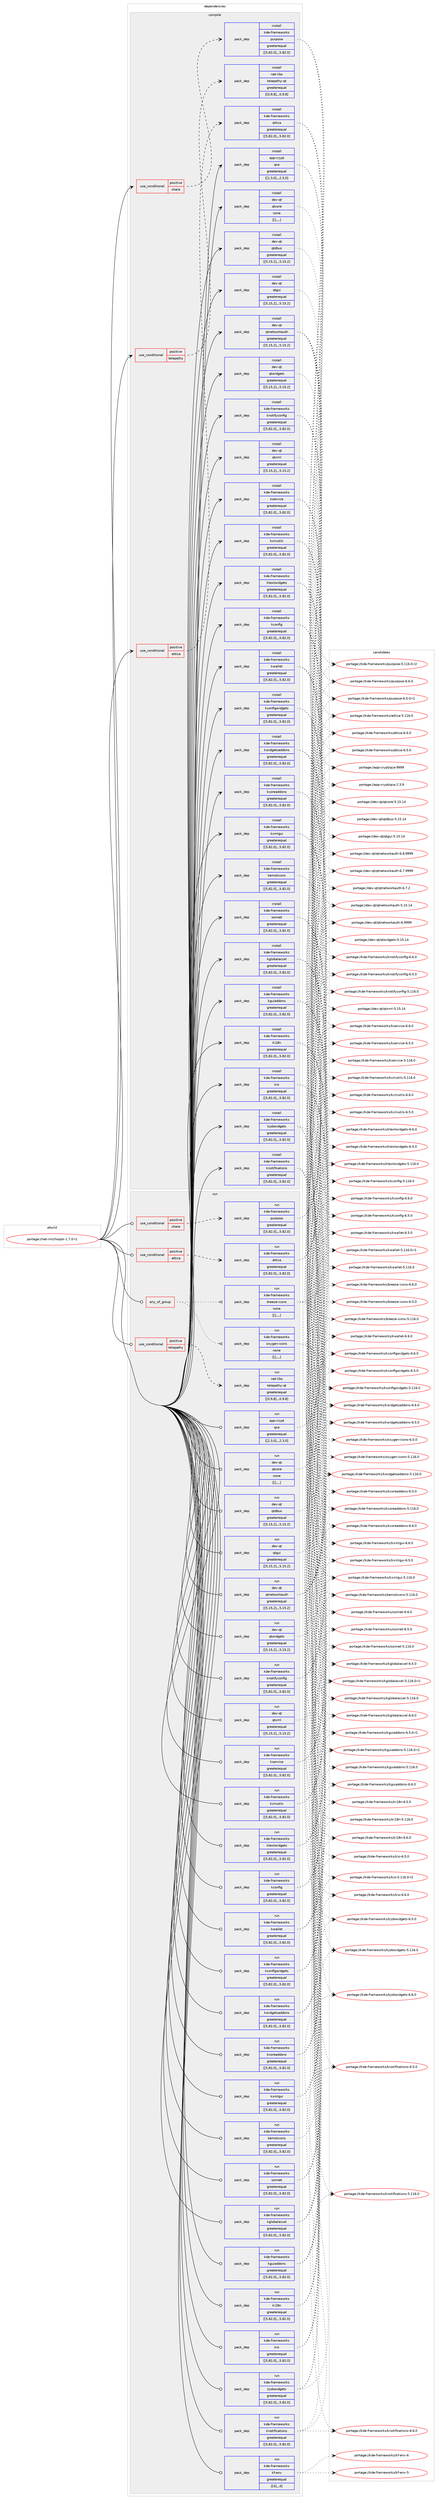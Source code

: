 digraph prolog {

# *************
# Graph options
# *************

newrank=true;
concentrate=true;
compound=true;
graph [rankdir=LR,fontname=Helvetica,fontsize=10,ranksep=1.5];#, ranksep=2.5, nodesep=0.2];
edge  [arrowhead=vee];
node  [fontname=Helvetica,fontsize=10];

# **********
# The ebuild
# **********

subgraph cluster_leftcol {
color=gray;
label=<<i>ebuild</i>>;
id [label="portage://net-im/choqok-1.7.0-r1", color=red, width=4, href="../net-im/choqok-1.7.0-r1.svg"];
}

# ****************
# The dependencies
# ****************

subgraph cluster_midcol {
color=gray;
label=<<i>dependencies</i>>;
subgraph cluster_compile {
fillcolor="#eeeeee";
style=filled;
label=<<i>compile</i>>;
subgraph cond96079 {
dependency369491 [label=<<TABLE BORDER="0" CELLBORDER="1" CELLSPACING="0" CELLPADDING="4"><TR><TD ROWSPAN="3" CELLPADDING="10">use_conditional</TD></TR><TR><TD>positive</TD></TR><TR><TD>attica</TD></TR></TABLE>>, shape=none, color=red];
subgraph pack270648 {
dependency369492 [label=<<TABLE BORDER="0" CELLBORDER="1" CELLSPACING="0" CELLPADDING="4" WIDTH="220"><TR><TD ROWSPAN="6" CELLPADDING="30">pack_dep</TD></TR><TR><TD WIDTH="110">install</TD></TR><TR><TD>kde-frameworks</TD></TR><TR><TD>attica</TD></TR><TR><TD>greaterequal</TD></TR><TR><TD>[[5,82,0],,,5.82.0]</TD></TR></TABLE>>, shape=none, color=blue];
}
dependency369491:e -> dependency369492:w [weight=20,style="dashed",arrowhead="vee"];
}
id:e -> dependency369491:w [weight=20,style="solid",arrowhead="vee"];
subgraph cond96080 {
dependency369493 [label=<<TABLE BORDER="0" CELLBORDER="1" CELLSPACING="0" CELLPADDING="4"><TR><TD ROWSPAN="3" CELLPADDING="10">use_conditional</TD></TR><TR><TD>positive</TD></TR><TR><TD>share</TD></TR></TABLE>>, shape=none, color=red];
subgraph pack270649 {
dependency369494 [label=<<TABLE BORDER="0" CELLBORDER="1" CELLSPACING="0" CELLPADDING="4" WIDTH="220"><TR><TD ROWSPAN="6" CELLPADDING="30">pack_dep</TD></TR><TR><TD WIDTH="110">install</TD></TR><TR><TD>kde-frameworks</TD></TR><TR><TD>purpose</TD></TR><TR><TD>greaterequal</TD></TR><TR><TD>[[5,82,0],,,5.82.0]</TD></TR></TABLE>>, shape=none, color=blue];
}
dependency369493:e -> dependency369494:w [weight=20,style="dashed",arrowhead="vee"];
}
id:e -> dependency369493:w [weight=20,style="solid",arrowhead="vee"];
subgraph cond96081 {
dependency369495 [label=<<TABLE BORDER="0" CELLBORDER="1" CELLSPACING="0" CELLPADDING="4"><TR><TD ROWSPAN="3" CELLPADDING="10">use_conditional</TD></TR><TR><TD>positive</TD></TR><TR><TD>telepathy</TD></TR></TABLE>>, shape=none, color=red];
subgraph pack270650 {
dependency369496 [label=<<TABLE BORDER="0" CELLBORDER="1" CELLSPACING="0" CELLPADDING="4" WIDTH="220"><TR><TD ROWSPAN="6" CELLPADDING="30">pack_dep</TD></TR><TR><TD WIDTH="110">install</TD></TR><TR><TD>net-libs</TD></TR><TR><TD>telepathy-qt</TD></TR><TR><TD>greaterequal</TD></TR><TR><TD>[[0,9,8],,,0.9.8]</TD></TR></TABLE>>, shape=none, color=blue];
}
dependency369495:e -> dependency369496:w [weight=20,style="dashed",arrowhead="vee"];
}
id:e -> dependency369495:w [weight=20,style="solid",arrowhead="vee"];
subgraph pack270651 {
dependency369497 [label=<<TABLE BORDER="0" CELLBORDER="1" CELLSPACING="0" CELLPADDING="4" WIDTH="220"><TR><TD ROWSPAN="6" CELLPADDING="30">pack_dep</TD></TR><TR><TD WIDTH="110">install</TD></TR><TR><TD>app-crypt</TD></TR><TR><TD>qca</TD></TR><TR><TD>greaterequal</TD></TR><TR><TD>[[2,3,0],,,2.3.0]</TD></TR></TABLE>>, shape=none, color=blue];
}
id:e -> dependency369497:w [weight=20,style="solid",arrowhead="vee"];
subgraph pack270652 {
dependency369498 [label=<<TABLE BORDER="0" CELLBORDER="1" CELLSPACING="0" CELLPADDING="4" WIDTH="220"><TR><TD ROWSPAN="6" CELLPADDING="30">pack_dep</TD></TR><TR><TD WIDTH="110">install</TD></TR><TR><TD>dev-qt</TD></TR><TR><TD>qtcore</TD></TR><TR><TD>none</TD></TR><TR><TD>[[],,,,]</TD></TR></TABLE>>, shape=none, color=blue];
}
id:e -> dependency369498:w [weight=20,style="solid",arrowhead="vee"];
subgraph pack270653 {
dependency369499 [label=<<TABLE BORDER="0" CELLBORDER="1" CELLSPACING="0" CELLPADDING="4" WIDTH="220"><TR><TD ROWSPAN="6" CELLPADDING="30">pack_dep</TD></TR><TR><TD WIDTH="110">install</TD></TR><TR><TD>dev-qt</TD></TR><TR><TD>qtdbus</TD></TR><TR><TD>greaterequal</TD></TR><TR><TD>[[5,15,2],,,5.15.2]</TD></TR></TABLE>>, shape=none, color=blue];
}
id:e -> dependency369499:w [weight=20,style="solid",arrowhead="vee"];
subgraph pack270654 {
dependency369500 [label=<<TABLE BORDER="0" CELLBORDER="1" CELLSPACING="0" CELLPADDING="4" WIDTH="220"><TR><TD ROWSPAN="6" CELLPADDING="30">pack_dep</TD></TR><TR><TD WIDTH="110">install</TD></TR><TR><TD>dev-qt</TD></TR><TR><TD>qtgui</TD></TR><TR><TD>greaterequal</TD></TR><TR><TD>[[5,15,2],,,5.15.2]</TD></TR></TABLE>>, shape=none, color=blue];
}
id:e -> dependency369500:w [weight=20,style="solid",arrowhead="vee"];
subgraph pack270655 {
dependency369501 [label=<<TABLE BORDER="0" CELLBORDER="1" CELLSPACING="0" CELLPADDING="4" WIDTH="220"><TR><TD ROWSPAN="6" CELLPADDING="30">pack_dep</TD></TR><TR><TD WIDTH="110">install</TD></TR><TR><TD>dev-qt</TD></TR><TR><TD>qtnetworkauth</TD></TR><TR><TD>greaterequal</TD></TR><TR><TD>[[5,15,2],,,5.15.2]</TD></TR></TABLE>>, shape=none, color=blue];
}
id:e -> dependency369501:w [weight=20,style="solid",arrowhead="vee"];
subgraph pack270656 {
dependency369502 [label=<<TABLE BORDER="0" CELLBORDER="1" CELLSPACING="0" CELLPADDING="4" WIDTH="220"><TR><TD ROWSPAN="6" CELLPADDING="30">pack_dep</TD></TR><TR><TD WIDTH="110">install</TD></TR><TR><TD>dev-qt</TD></TR><TR><TD>qtwidgets</TD></TR><TR><TD>greaterequal</TD></TR><TR><TD>[[5,15,2],,,5.15.2]</TD></TR></TABLE>>, shape=none, color=blue];
}
id:e -> dependency369502:w [weight=20,style="solid",arrowhead="vee"];
subgraph pack270657 {
dependency369503 [label=<<TABLE BORDER="0" CELLBORDER="1" CELLSPACING="0" CELLPADDING="4" WIDTH="220"><TR><TD ROWSPAN="6" CELLPADDING="30">pack_dep</TD></TR><TR><TD WIDTH="110">install</TD></TR><TR><TD>dev-qt</TD></TR><TR><TD>qtxml</TD></TR><TR><TD>greaterequal</TD></TR><TR><TD>[[5,15,2],,,5.15.2]</TD></TR></TABLE>>, shape=none, color=blue];
}
id:e -> dependency369503:w [weight=20,style="solid",arrowhead="vee"];
subgraph pack270658 {
dependency369504 [label=<<TABLE BORDER="0" CELLBORDER="1" CELLSPACING="0" CELLPADDING="4" WIDTH="220"><TR><TD ROWSPAN="6" CELLPADDING="30">pack_dep</TD></TR><TR><TD WIDTH="110">install</TD></TR><TR><TD>kde-frameworks</TD></TR><TR><TD>kcmutils</TD></TR><TR><TD>greaterequal</TD></TR><TR><TD>[[5,82,0],,,5.82.0]</TD></TR></TABLE>>, shape=none, color=blue];
}
id:e -> dependency369504:w [weight=20,style="solid",arrowhead="vee"];
subgraph pack270659 {
dependency369505 [label=<<TABLE BORDER="0" CELLBORDER="1" CELLSPACING="0" CELLPADDING="4" WIDTH="220"><TR><TD ROWSPAN="6" CELLPADDING="30">pack_dep</TD></TR><TR><TD WIDTH="110">install</TD></TR><TR><TD>kde-frameworks</TD></TR><TR><TD>kconfig</TD></TR><TR><TD>greaterequal</TD></TR><TR><TD>[[5,82,0],,,5.82.0]</TD></TR></TABLE>>, shape=none, color=blue];
}
id:e -> dependency369505:w [weight=20,style="solid",arrowhead="vee"];
subgraph pack270660 {
dependency369506 [label=<<TABLE BORDER="0" CELLBORDER="1" CELLSPACING="0" CELLPADDING="4" WIDTH="220"><TR><TD ROWSPAN="6" CELLPADDING="30">pack_dep</TD></TR><TR><TD WIDTH="110">install</TD></TR><TR><TD>kde-frameworks</TD></TR><TR><TD>kconfigwidgets</TD></TR><TR><TD>greaterequal</TD></TR><TR><TD>[[5,82,0],,,5.82.0]</TD></TR></TABLE>>, shape=none, color=blue];
}
id:e -> dependency369506:w [weight=20,style="solid",arrowhead="vee"];
subgraph pack270661 {
dependency369507 [label=<<TABLE BORDER="0" CELLBORDER="1" CELLSPACING="0" CELLPADDING="4" WIDTH="220"><TR><TD ROWSPAN="6" CELLPADDING="30">pack_dep</TD></TR><TR><TD WIDTH="110">install</TD></TR><TR><TD>kde-frameworks</TD></TR><TR><TD>kcoreaddons</TD></TR><TR><TD>greaterequal</TD></TR><TR><TD>[[5,82,0],,,5.82.0]</TD></TR></TABLE>>, shape=none, color=blue];
}
id:e -> dependency369507:w [weight=20,style="solid",arrowhead="vee"];
subgraph pack270662 {
dependency369508 [label=<<TABLE BORDER="0" CELLBORDER="1" CELLSPACING="0" CELLPADDING="4" WIDTH="220"><TR><TD ROWSPAN="6" CELLPADDING="30">pack_dep</TD></TR><TR><TD WIDTH="110">install</TD></TR><TR><TD>kde-frameworks</TD></TR><TR><TD>kemoticons</TD></TR><TR><TD>greaterequal</TD></TR><TR><TD>[[5,82,0],,,5.82.0]</TD></TR></TABLE>>, shape=none, color=blue];
}
id:e -> dependency369508:w [weight=20,style="solid",arrowhead="vee"];
subgraph pack270663 {
dependency369509 [label=<<TABLE BORDER="0" CELLBORDER="1" CELLSPACING="0" CELLPADDING="4" WIDTH="220"><TR><TD ROWSPAN="6" CELLPADDING="30">pack_dep</TD></TR><TR><TD WIDTH="110">install</TD></TR><TR><TD>kde-frameworks</TD></TR><TR><TD>kglobalaccel</TD></TR><TR><TD>greaterequal</TD></TR><TR><TD>[[5,82,0],,,5.82.0]</TD></TR></TABLE>>, shape=none, color=blue];
}
id:e -> dependency369509:w [weight=20,style="solid",arrowhead="vee"];
subgraph pack270664 {
dependency369510 [label=<<TABLE BORDER="0" CELLBORDER="1" CELLSPACING="0" CELLPADDING="4" WIDTH="220"><TR><TD ROWSPAN="6" CELLPADDING="30">pack_dep</TD></TR><TR><TD WIDTH="110">install</TD></TR><TR><TD>kde-frameworks</TD></TR><TR><TD>kguiaddons</TD></TR><TR><TD>greaterequal</TD></TR><TR><TD>[[5,82,0],,,5.82.0]</TD></TR></TABLE>>, shape=none, color=blue];
}
id:e -> dependency369510:w [weight=20,style="solid",arrowhead="vee"];
subgraph pack270665 {
dependency369511 [label=<<TABLE BORDER="0" CELLBORDER="1" CELLSPACING="0" CELLPADDING="4" WIDTH="220"><TR><TD ROWSPAN="6" CELLPADDING="30">pack_dep</TD></TR><TR><TD WIDTH="110">install</TD></TR><TR><TD>kde-frameworks</TD></TR><TR><TD>ki18n</TD></TR><TR><TD>greaterequal</TD></TR><TR><TD>[[5,82,0],,,5.82.0]</TD></TR></TABLE>>, shape=none, color=blue];
}
id:e -> dependency369511:w [weight=20,style="solid",arrowhead="vee"];
subgraph pack270666 {
dependency369512 [label=<<TABLE BORDER="0" CELLBORDER="1" CELLSPACING="0" CELLPADDING="4" WIDTH="220"><TR><TD ROWSPAN="6" CELLPADDING="30">pack_dep</TD></TR><TR><TD WIDTH="110">install</TD></TR><TR><TD>kde-frameworks</TD></TR><TR><TD>kio</TD></TR><TR><TD>greaterequal</TD></TR><TR><TD>[[5,82,0],,,5.82.0]</TD></TR></TABLE>>, shape=none, color=blue];
}
id:e -> dependency369512:w [weight=20,style="solid",arrowhead="vee"];
subgraph pack270667 {
dependency369513 [label=<<TABLE BORDER="0" CELLBORDER="1" CELLSPACING="0" CELLPADDING="4" WIDTH="220"><TR><TD ROWSPAN="6" CELLPADDING="30">pack_dep</TD></TR><TR><TD WIDTH="110">install</TD></TR><TR><TD>kde-frameworks</TD></TR><TR><TD>kjobwidgets</TD></TR><TR><TD>greaterequal</TD></TR><TR><TD>[[5,82,0],,,5.82.0]</TD></TR></TABLE>>, shape=none, color=blue];
}
id:e -> dependency369513:w [weight=20,style="solid",arrowhead="vee"];
subgraph pack270668 {
dependency369514 [label=<<TABLE BORDER="0" CELLBORDER="1" CELLSPACING="0" CELLPADDING="4" WIDTH="220"><TR><TD ROWSPAN="6" CELLPADDING="30">pack_dep</TD></TR><TR><TD WIDTH="110">install</TD></TR><TR><TD>kde-frameworks</TD></TR><TR><TD>knotifications</TD></TR><TR><TD>greaterequal</TD></TR><TR><TD>[[5,82,0],,,5.82.0]</TD></TR></TABLE>>, shape=none, color=blue];
}
id:e -> dependency369514:w [weight=20,style="solid",arrowhead="vee"];
subgraph pack270669 {
dependency369515 [label=<<TABLE BORDER="0" CELLBORDER="1" CELLSPACING="0" CELLPADDING="4" WIDTH="220"><TR><TD ROWSPAN="6" CELLPADDING="30">pack_dep</TD></TR><TR><TD WIDTH="110">install</TD></TR><TR><TD>kde-frameworks</TD></TR><TR><TD>knotifyconfig</TD></TR><TR><TD>greaterequal</TD></TR><TR><TD>[[5,82,0],,,5.82.0]</TD></TR></TABLE>>, shape=none, color=blue];
}
id:e -> dependency369515:w [weight=20,style="solid",arrowhead="vee"];
subgraph pack270670 {
dependency369516 [label=<<TABLE BORDER="0" CELLBORDER="1" CELLSPACING="0" CELLPADDING="4" WIDTH="220"><TR><TD ROWSPAN="6" CELLPADDING="30">pack_dep</TD></TR><TR><TD WIDTH="110">install</TD></TR><TR><TD>kde-frameworks</TD></TR><TR><TD>kservice</TD></TR><TR><TD>greaterequal</TD></TR><TR><TD>[[5,82,0],,,5.82.0]</TD></TR></TABLE>>, shape=none, color=blue];
}
id:e -> dependency369516:w [weight=20,style="solid",arrowhead="vee"];
subgraph pack270671 {
dependency369517 [label=<<TABLE BORDER="0" CELLBORDER="1" CELLSPACING="0" CELLPADDING="4" WIDTH="220"><TR><TD ROWSPAN="6" CELLPADDING="30">pack_dep</TD></TR><TR><TD WIDTH="110">install</TD></TR><TR><TD>kde-frameworks</TD></TR><TR><TD>ktextwidgets</TD></TR><TR><TD>greaterequal</TD></TR><TR><TD>[[5,82,0],,,5.82.0]</TD></TR></TABLE>>, shape=none, color=blue];
}
id:e -> dependency369517:w [weight=20,style="solid",arrowhead="vee"];
subgraph pack270672 {
dependency369518 [label=<<TABLE BORDER="0" CELLBORDER="1" CELLSPACING="0" CELLPADDING="4" WIDTH="220"><TR><TD ROWSPAN="6" CELLPADDING="30">pack_dep</TD></TR><TR><TD WIDTH="110">install</TD></TR><TR><TD>kde-frameworks</TD></TR><TR><TD>kwallet</TD></TR><TR><TD>greaterequal</TD></TR><TR><TD>[[5,82,0],,,5.82.0]</TD></TR></TABLE>>, shape=none, color=blue];
}
id:e -> dependency369518:w [weight=20,style="solid",arrowhead="vee"];
subgraph pack270673 {
dependency369519 [label=<<TABLE BORDER="0" CELLBORDER="1" CELLSPACING="0" CELLPADDING="4" WIDTH="220"><TR><TD ROWSPAN="6" CELLPADDING="30">pack_dep</TD></TR><TR><TD WIDTH="110">install</TD></TR><TR><TD>kde-frameworks</TD></TR><TR><TD>kwidgetsaddons</TD></TR><TR><TD>greaterequal</TD></TR><TR><TD>[[5,82,0],,,5.82.0]</TD></TR></TABLE>>, shape=none, color=blue];
}
id:e -> dependency369519:w [weight=20,style="solid",arrowhead="vee"];
subgraph pack270674 {
dependency369520 [label=<<TABLE BORDER="0" CELLBORDER="1" CELLSPACING="0" CELLPADDING="4" WIDTH="220"><TR><TD ROWSPAN="6" CELLPADDING="30">pack_dep</TD></TR><TR><TD WIDTH="110">install</TD></TR><TR><TD>kde-frameworks</TD></TR><TR><TD>kxmlgui</TD></TR><TR><TD>greaterequal</TD></TR><TR><TD>[[5,82,0],,,5.82.0]</TD></TR></TABLE>>, shape=none, color=blue];
}
id:e -> dependency369520:w [weight=20,style="solid",arrowhead="vee"];
subgraph pack270675 {
dependency369521 [label=<<TABLE BORDER="0" CELLBORDER="1" CELLSPACING="0" CELLPADDING="4" WIDTH="220"><TR><TD ROWSPAN="6" CELLPADDING="30">pack_dep</TD></TR><TR><TD WIDTH="110">install</TD></TR><TR><TD>kde-frameworks</TD></TR><TR><TD>sonnet</TD></TR><TR><TD>greaterequal</TD></TR><TR><TD>[[5,82,0],,,5.82.0]</TD></TR></TABLE>>, shape=none, color=blue];
}
id:e -> dependency369521:w [weight=20,style="solid",arrowhead="vee"];
}
subgraph cluster_compileandrun {
fillcolor="#eeeeee";
style=filled;
label=<<i>compile and run</i>>;
}
subgraph cluster_run {
fillcolor="#eeeeee";
style=filled;
label=<<i>run</i>>;
subgraph any2586 {
dependency369522 [label=<<TABLE BORDER="0" CELLBORDER="1" CELLSPACING="0" CELLPADDING="4"><TR><TD CELLPADDING="10">any_of_group</TD></TR></TABLE>>, shape=none, color=red];subgraph pack270676 {
dependency369523 [label=<<TABLE BORDER="0" CELLBORDER="1" CELLSPACING="0" CELLPADDING="4" WIDTH="220"><TR><TD ROWSPAN="6" CELLPADDING="30">pack_dep</TD></TR><TR><TD WIDTH="110">run</TD></TR><TR><TD>kde-frameworks</TD></TR><TR><TD>breeze-icons</TD></TR><TR><TD>none</TD></TR><TR><TD>[[],,,,]</TD></TR></TABLE>>, shape=none, color=blue];
}
dependency369522:e -> dependency369523:w [weight=20,style="dotted",arrowhead="oinv"];
subgraph pack270677 {
dependency369524 [label=<<TABLE BORDER="0" CELLBORDER="1" CELLSPACING="0" CELLPADDING="4" WIDTH="220"><TR><TD ROWSPAN="6" CELLPADDING="30">pack_dep</TD></TR><TR><TD WIDTH="110">run</TD></TR><TR><TD>kde-frameworks</TD></TR><TR><TD>oxygen-icons</TD></TR><TR><TD>none</TD></TR><TR><TD>[[],,,,]</TD></TR></TABLE>>, shape=none, color=blue];
}
dependency369522:e -> dependency369524:w [weight=20,style="dotted",arrowhead="oinv"];
}
id:e -> dependency369522:w [weight=20,style="solid",arrowhead="odot"];
subgraph cond96082 {
dependency369525 [label=<<TABLE BORDER="0" CELLBORDER="1" CELLSPACING="0" CELLPADDING="4"><TR><TD ROWSPAN="3" CELLPADDING="10">use_conditional</TD></TR><TR><TD>positive</TD></TR><TR><TD>attica</TD></TR></TABLE>>, shape=none, color=red];
subgraph pack270678 {
dependency369526 [label=<<TABLE BORDER="0" CELLBORDER="1" CELLSPACING="0" CELLPADDING="4" WIDTH="220"><TR><TD ROWSPAN="6" CELLPADDING="30">pack_dep</TD></TR><TR><TD WIDTH="110">run</TD></TR><TR><TD>kde-frameworks</TD></TR><TR><TD>attica</TD></TR><TR><TD>greaterequal</TD></TR><TR><TD>[[5,82,0],,,5.82.0]</TD></TR></TABLE>>, shape=none, color=blue];
}
dependency369525:e -> dependency369526:w [weight=20,style="dashed",arrowhead="vee"];
}
id:e -> dependency369525:w [weight=20,style="solid",arrowhead="odot"];
subgraph cond96083 {
dependency369527 [label=<<TABLE BORDER="0" CELLBORDER="1" CELLSPACING="0" CELLPADDING="4"><TR><TD ROWSPAN="3" CELLPADDING="10">use_conditional</TD></TR><TR><TD>positive</TD></TR><TR><TD>share</TD></TR></TABLE>>, shape=none, color=red];
subgraph pack270679 {
dependency369528 [label=<<TABLE BORDER="0" CELLBORDER="1" CELLSPACING="0" CELLPADDING="4" WIDTH="220"><TR><TD ROWSPAN="6" CELLPADDING="30">pack_dep</TD></TR><TR><TD WIDTH="110">run</TD></TR><TR><TD>kde-frameworks</TD></TR><TR><TD>purpose</TD></TR><TR><TD>greaterequal</TD></TR><TR><TD>[[5,82,0],,,5.82.0]</TD></TR></TABLE>>, shape=none, color=blue];
}
dependency369527:e -> dependency369528:w [weight=20,style="dashed",arrowhead="vee"];
}
id:e -> dependency369527:w [weight=20,style="solid",arrowhead="odot"];
subgraph cond96084 {
dependency369529 [label=<<TABLE BORDER="0" CELLBORDER="1" CELLSPACING="0" CELLPADDING="4"><TR><TD ROWSPAN="3" CELLPADDING="10">use_conditional</TD></TR><TR><TD>positive</TD></TR><TR><TD>telepathy</TD></TR></TABLE>>, shape=none, color=red];
subgraph pack270680 {
dependency369530 [label=<<TABLE BORDER="0" CELLBORDER="1" CELLSPACING="0" CELLPADDING="4" WIDTH="220"><TR><TD ROWSPAN="6" CELLPADDING="30">pack_dep</TD></TR><TR><TD WIDTH="110">run</TD></TR><TR><TD>net-libs</TD></TR><TR><TD>telepathy-qt</TD></TR><TR><TD>greaterequal</TD></TR><TR><TD>[[0,9,8],,,0.9.8]</TD></TR></TABLE>>, shape=none, color=blue];
}
dependency369529:e -> dependency369530:w [weight=20,style="dashed",arrowhead="vee"];
}
id:e -> dependency369529:w [weight=20,style="solid",arrowhead="odot"];
subgraph pack270681 {
dependency369531 [label=<<TABLE BORDER="0" CELLBORDER="1" CELLSPACING="0" CELLPADDING="4" WIDTH="220"><TR><TD ROWSPAN="6" CELLPADDING="30">pack_dep</TD></TR><TR><TD WIDTH="110">run</TD></TR><TR><TD>app-crypt</TD></TR><TR><TD>qca</TD></TR><TR><TD>greaterequal</TD></TR><TR><TD>[[2,3,0],,,2.3.0]</TD></TR></TABLE>>, shape=none, color=blue];
}
id:e -> dependency369531:w [weight=20,style="solid",arrowhead="odot"];
subgraph pack270682 {
dependency369532 [label=<<TABLE BORDER="0" CELLBORDER="1" CELLSPACING="0" CELLPADDING="4" WIDTH="220"><TR><TD ROWSPAN="6" CELLPADDING="30">pack_dep</TD></TR><TR><TD WIDTH="110">run</TD></TR><TR><TD>dev-qt</TD></TR><TR><TD>qtcore</TD></TR><TR><TD>none</TD></TR><TR><TD>[[],,,,]</TD></TR></TABLE>>, shape=none, color=blue];
}
id:e -> dependency369532:w [weight=20,style="solid",arrowhead="odot"];
subgraph pack270683 {
dependency369533 [label=<<TABLE BORDER="0" CELLBORDER="1" CELLSPACING="0" CELLPADDING="4" WIDTH="220"><TR><TD ROWSPAN="6" CELLPADDING="30">pack_dep</TD></TR><TR><TD WIDTH="110">run</TD></TR><TR><TD>dev-qt</TD></TR><TR><TD>qtdbus</TD></TR><TR><TD>greaterequal</TD></TR><TR><TD>[[5,15,2],,,5.15.2]</TD></TR></TABLE>>, shape=none, color=blue];
}
id:e -> dependency369533:w [weight=20,style="solid",arrowhead="odot"];
subgraph pack270684 {
dependency369534 [label=<<TABLE BORDER="0" CELLBORDER="1" CELLSPACING="0" CELLPADDING="4" WIDTH="220"><TR><TD ROWSPAN="6" CELLPADDING="30">pack_dep</TD></TR><TR><TD WIDTH="110">run</TD></TR><TR><TD>dev-qt</TD></TR><TR><TD>qtgui</TD></TR><TR><TD>greaterequal</TD></TR><TR><TD>[[5,15,2],,,5.15.2]</TD></TR></TABLE>>, shape=none, color=blue];
}
id:e -> dependency369534:w [weight=20,style="solid",arrowhead="odot"];
subgraph pack270685 {
dependency369535 [label=<<TABLE BORDER="0" CELLBORDER="1" CELLSPACING="0" CELLPADDING="4" WIDTH="220"><TR><TD ROWSPAN="6" CELLPADDING="30">pack_dep</TD></TR><TR><TD WIDTH="110">run</TD></TR><TR><TD>dev-qt</TD></TR><TR><TD>qtnetworkauth</TD></TR><TR><TD>greaterequal</TD></TR><TR><TD>[[5,15,2],,,5.15.2]</TD></TR></TABLE>>, shape=none, color=blue];
}
id:e -> dependency369535:w [weight=20,style="solid",arrowhead="odot"];
subgraph pack270686 {
dependency369536 [label=<<TABLE BORDER="0" CELLBORDER="1" CELLSPACING="0" CELLPADDING="4" WIDTH="220"><TR><TD ROWSPAN="6" CELLPADDING="30">pack_dep</TD></TR><TR><TD WIDTH="110">run</TD></TR><TR><TD>dev-qt</TD></TR><TR><TD>qtwidgets</TD></TR><TR><TD>greaterequal</TD></TR><TR><TD>[[5,15,2],,,5.15.2]</TD></TR></TABLE>>, shape=none, color=blue];
}
id:e -> dependency369536:w [weight=20,style="solid",arrowhead="odot"];
subgraph pack270687 {
dependency369537 [label=<<TABLE BORDER="0" CELLBORDER="1" CELLSPACING="0" CELLPADDING="4" WIDTH="220"><TR><TD ROWSPAN="6" CELLPADDING="30">pack_dep</TD></TR><TR><TD WIDTH="110">run</TD></TR><TR><TD>dev-qt</TD></TR><TR><TD>qtxml</TD></TR><TR><TD>greaterequal</TD></TR><TR><TD>[[5,15,2],,,5.15.2]</TD></TR></TABLE>>, shape=none, color=blue];
}
id:e -> dependency369537:w [weight=20,style="solid",arrowhead="odot"];
subgraph pack270688 {
dependency369538 [label=<<TABLE BORDER="0" CELLBORDER="1" CELLSPACING="0" CELLPADDING="4" WIDTH="220"><TR><TD ROWSPAN="6" CELLPADDING="30">pack_dep</TD></TR><TR><TD WIDTH="110">run</TD></TR><TR><TD>kde-frameworks</TD></TR><TR><TD>kcmutils</TD></TR><TR><TD>greaterequal</TD></TR><TR><TD>[[5,82,0],,,5.82.0]</TD></TR></TABLE>>, shape=none, color=blue];
}
id:e -> dependency369538:w [weight=20,style="solid",arrowhead="odot"];
subgraph pack270689 {
dependency369539 [label=<<TABLE BORDER="0" CELLBORDER="1" CELLSPACING="0" CELLPADDING="4" WIDTH="220"><TR><TD ROWSPAN="6" CELLPADDING="30">pack_dep</TD></TR><TR><TD WIDTH="110">run</TD></TR><TR><TD>kde-frameworks</TD></TR><TR><TD>kconfig</TD></TR><TR><TD>greaterequal</TD></TR><TR><TD>[[5,82,0],,,5.82.0]</TD></TR></TABLE>>, shape=none, color=blue];
}
id:e -> dependency369539:w [weight=20,style="solid",arrowhead="odot"];
subgraph pack270690 {
dependency369540 [label=<<TABLE BORDER="0" CELLBORDER="1" CELLSPACING="0" CELLPADDING="4" WIDTH="220"><TR><TD ROWSPAN="6" CELLPADDING="30">pack_dep</TD></TR><TR><TD WIDTH="110">run</TD></TR><TR><TD>kde-frameworks</TD></TR><TR><TD>kconfigwidgets</TD></TR><TR><TD>greaterequal</TD></TR><TR><TD>[[5,82,0],,,5.82.0]</TD></TR></TABLE>>, shape=none, color=blue];
}
id:e -> dependency369540:w [weight=20,style="solid",arrowhead="odot"];
subgraph pack270691 {
dependency369541 [label=<<TABLE BORDER="0" CELLBORDER="1" CELLSPACING="0" CELLPADDING="4" WIDTH="220"><TR><TD ROWSPAN="6" CELLPADDING="30">pack_dep</TD></TR><TR><TD WIDTH="110">run</TD></TR><TR><TD>kde-frameworks</TD></TR><TR><TD>kcoreaddons</TD></TR><TR><TD>greaterequal</TD></TR><TR><TD>[[5,82,0],,,5.82.0]</TD></TR></TABLE>>, shape=none, color=blue];
}
id:e -> dependency369541:w [weight=20,style="solid",arrowhead="odot"];
subgraph pack270692 {
dependency369542 [label=<<TABLE BORDER="0" CELLBORDER="1" CELLSPACING="0" CELLPADDING="4" WIDTH="220"><TR><TD ROWSPAN="6" CELLPADDING="30">pack_dep</TD></TR><TR><TD WIDTH="110">run</TD></TR><TR><TD>kde-frameworks</TD></TR><TR><TD>kemoticons</TD></TR><TR><TD>greaterequal</TD></TR><TR><TD>[[5,82,0],,,5.82.0]</TD></TR></TABLE>>, shape=none, color=blue];
}
id:e -> dependency369542:w [weight=20,style="solid",arrowhead="odot"];
subgraph pack270693 {
dependency369543 [label=<<TABLE BORDER="0" CELLBORDER="1" CELLSPACING="0" CELLPADDING="4" WIDTH="220"><TR><TD ROWSPAN="6" CELLPADDING="30">pack_dep</TD></TR><TR><TD WIDTH="110">run</TD></TR><TR><TD>kde-frameworks</TD></TR><TR><TD>kf-env</TD></TR><TR><TD>greaterequal</TD></TR><TR><TD>[[4],,,4]</TD></TR></TABLE>>, shape=none, color=blue];
}
id:e -> dependency369543:w [weight=20,style="solid",arrowhead="odot"];
subgraph pack270694 {
dependency369544 [label=<<TABLE BORDER="0" CELLBORDER="1" CELLSPACING="0" CELLPADDING="4" WIDTH="220"><TR><TD ROWSPAN="6" CELLPADDING="30">pack_dep</TD></TR><TR><TD WIDTH="110">run</TD></TR><TR><TD>kde-frameworks</TD></TR><TR><TD>kglobalaccel</TD></TR><TR><TD>greaterequal</TD></TR><TR><TD>[[5,82,0],,,5.82.0]</TD></TR></TABLE>>, shape=none, color=blue];
}
id:e -> dependency369544:w [weight=20,style="solid",arrowhead="odot"];
subgraph pack270695 {
dependency369545 [label=<<TABLE BORDER="0" CELLBORDER="1" CELLSPACING="0" CELLPADDING="4" WIDTH="220"><TR><TD ROWSPAN="6" CELLPADDING="30">pack_dep</TD></TR><TR><TD WIDTH="110">run</TD></TR><TR><TD>kde-frameworks</TD></TR><TR><TD>kguiaddons</TD></TR><TR><TD>greaterequal</TD></TR><TR><TD>[[5,82,0],,,5.82.0]</TD></TR></TABLE>>, shape=none, color=blue];
}
id:e -> dependency369545:w [weight=20,style="solid",arrowhead="odot"];
subgraph pack270696 {
dependency369546 [label=<<TABLE BORDER="0" CELLBORDER="1" CELLSPACING="0" CELLPADDING="4" WIDTH="220"><TR><TD ROWSPAN="6" CELLPADDING="30">pack_dep</TD></TR><TR><TD WIDTH="110">run</TD></TR><TR><TD>kde-frameworks</TD></TR><TR><TD>ki18n</TD></TR><TR><TD>greaterequal</TD></TR><TR><TD>[[5,82,0],,,5.82.0]</TD></TR></TABLE>>, shape=none, color=blue];
}
id:e -> dependency369546:w [weight=20,style="solid",arrowhead="odot"];
subgraph pack270697 {
dependency369547 [label=<<TABLE BORDER="0" CELLBORDER="1" CELLSPACING="0" CELLPADDING="4" WIDTH="220"><TR><TD ROWSPAN="6" CELLPADDING="30">pack_dep</TD></TR><TR><TD WIDTH="110">run</TD></TR><TR><TD>kde-frameworks</TD></TR><TR><TD>kio</TD></TR><TR><TD>greaterequal</TD></TR><TR><TD>[[5,82,0],,,5.82.0]</TD></TR></TABLE>>, shape=none, color=blue];
}
id:e -> dependency369547:w [weight=20,style="solid",arrowhead="odot"];
subgraph pack270698 {
dependency369548 [label=<<TABLE BORDER="0" CELLBORDER="1" CELLSPACING="0" CELLPADDING="4" WIDTH="220"><TR><TD ROWSPAN="6" CELLPADDING="30">pack_dep</TD></TR><TR><TD WIDTH="110">run</TD></TR><TR><TD>kde-frameworks</TD></TR><TR><TD>kjobwidgets</TD></TR><TR><TD>greaterequal</TD></TR><TR><TD>[[5,82,0],,,5.82.0]</TD></TR></TABLE>>, shape=none, color=blue];
}
id:e -> dependency369548:w [weight=20,style="solid",arrowhead="odot"];
subgraph pack270699 {
dependency369549 [label=<<TABLE BORDER="0" CELLBORDER="1" CELLSPACING="0" CELLPADDING="4" WIDTH="220"><TR><TD ROWSPAN="6" CELLPADDING="30">pack_dep</TD></TR><TR><TD WIDTH="110">run</TD></TR><TR><TD>kde-frameworks</TD></TR><TR><TD>knotifications</TD></TR><TR><TD>greaterequal</TD></TR><TR><TD>[[5,82,0],,,5.82.0]</TD></TR></TABLE>>, shape=none, color=blue];
}
id:e -> dependency369549:w [weight=20,style="solid",arrowhead="odot"];
subgraph pack270700 {
dependency369550 [label=<<TABLE BORDER="0" CELLBORDER="1" CELLSPACING="0" CELLPADDING="4" WIDTH="220"><TR><TD ROWSPAN="6" CELLPADDING="30">pack_dep</TD></TR><TR><TD WIDTH="110">run</TD></TR><TR><TD>kde-frameworks</TD></TR><TR><TD>knotifyconfig</TD></TR><TR><TD>greaterequal</TD></TR><TR><TD>[[5,82,0],,,5.82.0]</TD></TR></TABLE>>, shape=none, color=blue];
}
id:e -> dependency369550:w [weight=20,style="solid",arrowhead="odot"];
subgraph pack270701 {
dependency369551 [label=<<TABLE BORDER="0" CELLBORDER="1" CELLSPACING="0" CELLPADDING="4" WIDTH="220"><TR><TD ROWSPAN="6" CELLPADDING="30">pack_dep</TD></TR><TR><TD WIDTH="110">run</TD></TR><TR><TD>kde-frameworks</TD></TR><TR><TD>kservice</TD></TR><TR><TD>greaterequal</TD></TR><TR><TD>[[5,82,0],,,5.82.0]</TD></TR></TABLE>>, shape=none, color=blue];
}
id:e -> dependency369551:w [weight=20,style="solid",arrowhead="odot"];
subgraph pack270702 {
dependency369552 [label=<<TABLE BORDER="0" CELLBORDER="1" CELLSPACING="0" CELLPADDING="4" WIDTH="220"><TR><TD ROWSPAN="6" CELLPADDING="30">pack_dep</TD></TR><TR><TD WIDTH="110">run</TD></TR><TR><TD>kde-frameworks</TD></TR><TR><TD>ktextwidgets</TD></TR><TR><TD>greaterequal</TD></TR><TR><TD>[[5,82,0],,,5.82.0]</TD></TR></TABLE>>, shape=none, color=blue];
}
id:e -> dependency369552:w [weight=20,style="solid",arrowhead="odot"];
subgraph pack270703 {
dependency369553 [label=<<TABLE BORDER="0" CELLBORDER="1" CELLSPACING="0" CELLPADDING="4" WIDTH="220"><TR><TD ROWSPAN="6" CELLPADDING="30">pack_dep</TD></TR><TR><TD WIDTH="110">run</TD></TR><TR><TD>kde-frameworks</TD></TR><TR><TD>kwallet</TD></TR><TR><TD>greaterequal</TD></TR><TR><TD>[[5,82,0],,,5.82.0]</TD></TR></TABLE>>, shape=none, color=blue];
}
id:e -> dependency369553:w [weight=20,style="solid",arrowhead="odot"];
subgraph pack270704 {
dependency369554 [label=<<TABLE BORDER="0" CELLBORDER="1" CELLSPACING="0" CELLPADDING="4" WIDTH="220"><TR><TD ROWSPAN="6" CELLPADDING="30">pack_dep</TD></TR><TR><TD WIDTH="110">run</TD></TR><TR><TD>kde-frameworks</TD></TR><TR><TD>kwidgetsaddons</TD></TR><TR><TD>greaterequal</TD></TR><TR><TD>[[5,82,0],,,5.82.0]</TD></TR></TABLE>>, shape=none, color=blue];
}
id:e -> dependency369554:w [weight=20,style="solid",arrowhead="odot"];
subgraph pack270705 {
dependency369555 [label=<<TABLE BORDER="0" CELLBORDER="1" CELLSPACING="0" CELLPADDING="4" WIDTH="220"><TR><TD ROWSPAN="6" CELLPADDING="30">pack_dep</TD></TR><TR><TD WIDTH="110">run</TD></TR><TR><TD>kde-frameworks</TD></TR><TR><TD>kxmlgui</TD></TR><TR><TD>greaterequal</TD></TR><TR><TD>[[5,82,0],,,5.82.0]</TD></TR></TABLE>>, shape=none, color=blue];
}
id:e -> dependency369555:w [weight=20,style="solid",arrowhead="odot"];
subgraph pack270706 {
dependency369556 [label=<<TABLE BORDER="0" CELLBORDER="1" CELLSPACING="0" CELLPADDING="4" WIDTH="220"><TR><TD ROWSPAN="6" CELLPADDING="30">pack_dep</TD></TR><TR><TD WIDTH="110">run</TD></TR><TR><TD>kde-frameworks</TD></TR><TR><TD>sonnet</TD></TR><TR><TD>greaterequal</TD></TR><TR><TD>[[5,82,0],,,5.82.0]</TD></TR></TABLE>>, shape=none, color=blue];
}
id:e -> dependency369556:w [weight=20,style="solid",arrowhead="odot"];
}
}

# **************
# The candidates
# **************

subgraph cluster_choices {
rank=same;
color=gray;
label=<<i>candidates</i>>;

subgraph choice270648 {
color=black;
nodesep=1;
choice107100101451021149710910111911111410711547971161161059997455446544648 [label="portage://kde-frameworks/attica-6.6.0", color=red, width=4,href="../kde-frameworks/attica-6.6.0.svg"];
choice107100101451021149710910111911111410711547971161161059997455446534648 [label="portage://kde-frameworks/attica-6.5.0", color=red, width=4,href="../kde-frameworks/attica-6.5.0.svg"];
choice1071001014510211497109101119111114107115479711611610599974553464949544648 [label="portage://kde-frameworks/attica-5.116.0", color=red, width=4,href="../kde-frameworks/attica-5.116.0.svg"];
dependency369492:e -> choice107100101451021149710910111911111410711547971161161059997455446544648:w [style=dotted,weight="100"];
dependency369492:e -> choice107100101451021149710910111911111410711547971161161059997455446534648:w [style=dotted,weight="100"];
dependency369492:e -> choice1071001014510211497109101119111114107115479711611610599974553464949544648:w [style=dotted,weight="100"];
}
subgraph choice270649 {
color=black;
nodesep=1;
choice107100101451021149710910111911111410711547112117114112111115101455446544648 [label="portage://kde-frameworks/purpose-6.6.0", color=red, width=4,href="../kde-frameworks/purpose-6.6.0.svg"];
choice1071001014510211497109101119111114107115471121171141121111151014554465346484511449 [label="portage://kde-frameworks/purpose-6.5.0-r1", color=red, width=4,href="../kde-frameworks/purpose-6.5.0-r1.svg"];
choice10710010145102114971091011191111141071154711211711411211111510145534649495446484511450 [label="portage://kde-frameworks/purpose-5.116.0-r2", color=red, width=4,href="../kde-frameworks/purpose-5.116.0-r2.svg"];
dependency369494:e -> choice107100101451021149710910111911111410711547112117114112111115101455446544648:w [style=dotted,weight="100"];
dependency369494:e -> choice1071001014510211497109101119111114107115471121171141121111151014554465346484511449:w [style=dotted,weight="100"];
dependency369494:e -> choice10710010145102114971091011191111141071154711211711411211111510145534649495446484511450:w [style=dotted,weight="100"];
}
subgraph choice270650 {
color=black;
nodesep=1;
}
subgraph choice270651 {
color=black;
nodesep=1;
choice9711211245991141211121164711399974557575757 [label="portage://app-crypt/qca-9999", color=red, width=4,href="../app-crypt/qca-9999.svg"];
choice971121124599114121112116471139997455046514657 [label="portage://app-crypt/qca-2.3.9", color=red, width=4,href="../app-crypt/qca-2.3.9.svg"];
dependency369497:e -> choice9711211245991141211121164711399974557575757:w [style=dotted,weight="100"];
dependency369497:e -> choice971121124599114121112116471139997455046514657:w [style=dotted,weight="100"];
}
subgraph choice270652 {
color=black;
nodesep=1;
choice1001011184511311647113116991111141014553464953464952 [label="portage://dev-qt/qtcore-5.15.14", color=red, width=4,href="../dev-qt/qtcore-5.15.14.svg"];
dependency369498:e -> choice1001011184511311647113116991111141014553464953464952:w [style=dotted,weight="100"];
}
subgraph choice270653 {
color=black;
nodesep=1;
choice1001011184511311647113116100981171154553464953464952 [label="portage://dev-qt/qtdbus-5.15.14", color=red, width=4,href="../dev-qt/qtdbus-5.15.14.svg"];
dependency369499:e -> choice1001011184511311647113116100981171154553464953464952:w [style=dotted,weight="100"];
}
subgraph choice270654 {
color=black;
nodesep=1;
choice10010111845113116471131161031171054553464953464952 [label="portage://dev-qt/qtgui-5.15.14", color=red, width=4,href="../dev-qt/qtgui-5.15.14.svg"];
dependency369500:e -> choice10010111845113116471131161031171054553464953464952:w [style=dotted,weight="100"];
}
subgraph choice270655 {
color=black;
nodesep=1;
choice10010111845113116471131161101011161191111141079711711610445544657575757 [label="portage://dev-qt/qtnetworkauth-6.9999", color=red, width=4,href="../dev-qt/qtnetworkauth-6.9999.svg"];
choice100101118451131164711311611010111611911111410797117116104455446564657575757 [label="portage://dev-qt/qtnetworkauth-6.8.9999", color=red, width=4,href="../dev-qt/qtnetworkauth-6.8.9999.svg"];
choice100101118451131164711311611010111611911111410797117116104455446554657575757 [label="portage://dev-qt/qtnetworkauth-6.7.9999", color=red, width=4,href="../dev-qt/qtnetworkauth-6.7.9999.svg"];
choice100101118451131164711311611010111611911111410797117116104455446554650 [label="portage://dev-qt/qtnetworkauth-6.7.2", color=red, width=4,href="../dev-qt/qtnetworkauth-6.7.2.svg"];
choice1001011184511311647113116110101116119111114107971171161044553464953464952 [label="portage://dev-qt/qtnetworkauth-5.15.14", color=red, width=4,href="../dev-qt/qtnetworkauth-5.15.14.svg"];
dependency369501:e -> choice10010111845113116471131161101011161191111141079711711610445544657575757:w [style=dotted,weight="100"];
dependency369501:e -> choice100101118451131164711311611010111611911111410797117116104455446564657575757:w [style=dotted,weight="100"];
dependency369501:e -> choice100101118451131164711311611010111611911111410797117116104455446554657575757:w [style=dotted,weight="100"];
dependency369501:e -> choice100101118451131164711311611010111611911111410797117116104455446554650:w [style=dotted,weight="100"];
dependency369501:e -> choice1001011184511311647113116110101116119111114107971171161044553464953464952:w [style=dotted,weight="100"];
}
subgraph choice270656 {
color=black;
nodesep=1;
choice10010111845113116471131161191051001031011161154553464953464952 [label="portage://dev-qt/qtwidgets-5.15.14", color=red, width=4,href="../dev-qt/qtwidgets-5.15.14.svg"];
dependency369502:e -> choice10010111845113116471131161191051001031011161154553464953464952:w [style=dotted,weight="100"];
}
subgraph choice270657 {
color=black;
nodesep=1;
choice10010111845113116471131161201091084553464953464952 [label="portage://dev-qt/qtxml-5.15.14", color=red, width=4,href="../dev-qt/qtxml-5.15.14.svg"];
dependency369503:e -> choice10010111845113116471131161201091084553464953464952:w [style=dotted,weight="100"];
}
subgraph choice270658 {
color=black;
nodesep=1;
choice10710010145102114971091011191111141071154710799109117116105108115455446544648 [label="portage://kde-frameworks/kcmutils-6.6.0", color=red, width=4,href="../kde-frameworks/kcmutils-6.6.0.svg"];
choice10710010145102114971091011191111141071154710799109117116105108115455446534648 [label="portage://kde-frameworks/kcmutils-6.5.0", color=red, width=4,href="../kde-frameworks/kcmutils-6.5.0.svg"];
choice107100101451021149710910111911111410711547107991091171161051081154553464949544648 [label="portage://kde-frameworks/kcmutils-5.116.0", color=red, width=4,href="../kde-frameworks/kcmutils-5.116.0.svg"];
dependency369504:e -> choice10710010145102114971091011191111141071154710799109117116105108115455446544648:w [style=dotted,weight="100"];
dependency369504:e -> choice10710010145102114971091011191111141071154710799109117116105108115455446534648:w [style=dotted,weight="100"];
dependency369504:e -> choice107100101451021149710910111911111410711547107991091171161051081154553464949544648:w [style=dotted,weight="100"];
}
subgraph choice270659 {
color=black;
nodesep=1;
choice10710010145102114971091011191111141071154710799111110102105103455446544648 [label="portage://kde-frameworks/kconfig-6.6.0", color=red, width=4,href="../kde-frameworks/kconfig-6.6.0.svg"];
choice10710010145102114971091011191111141071154710799111110102105103455446534648 [label="portage://kde-frameworks/kconfig-6.5.0", color=red, width=4,href="../kde-frameworks/kconfig-6.5.0.svg"];
choice107100101451021149710910111911111410711547107991111101021051034553464949544648 [label="portage://kde-frameworks/kconfig-5.116.0", color=red, width=4,href="../kde-frameworks/kconfig-5.116.0.svg"];
dependency369505:e -> choice10710010145102114971091011191111141071154710799111110102105103455446544648:w [style=dotted,weight="100"];
dependency369505:e -> choice10710010145102114971091011191111141071154710799111110102105103455446534648:w [style=dotted,weight="100"];
dependency369505:e -> choice107100101451021149710910111911111410711547107991111101021051034553464949544648:w [style=dotted,weight="100"];
}
subgraph choice270660 {
color=black;
nodesep=1;
choice10710010145102114971091011191111141071154710799111110102105103119105100103101116115455446544648 [label="portage://kde-frameworks/kconfigwidgets-6.6.0", color=red, width=4,href="../kde-frameworks/kconfigwidgets-6.6.0.svg"];
choice10710010145102114971091011191111141071154710799111110102105103119105100103101116115455446534648 [label="portage://kde-frameworks/kconfigwidgets-6.5.0", color=red, width=4,href="../kde-frameworks/kconfigwidgets-6.5.0.svg"];
choice107100101451021149710910111911111410711547107991111101021051031191051001031011161154553464949544648 [label="portage://kde-frameworks/kconfigwidgets-5.116.0", color=red, width=4,href="../kde-frameworks/kconfigwidgets-5.116.0.svg"];
dependency369506:e -> choice10710010145102114971091011191111141071154710799111110102105103119105100103101116115455446544648:w [style=dotted,weight="100"];
dependency369506:e -> choice10710010145102114971091011191111141071154710799111110102105103119105100103101116115455446534648:w [style=dotted,weight="100"];
dependency369506:e -> choice107100101451021149710910111911111410711547107991111101021051031191051001031011161154553464949544648:w [style=dotted,weight="100"];
}
subgraph choice270661 {
color=black;
nodesep=1;
choice1071001014510211497109101119111114107115471079911111410197100100111110115455446544648 [label="portage://kde-frameworks/kcoreaddons-6.6.0", color=red, width=4,href="../kde-frameworks/kcoreaddons-6.6.0.svg"];
choice1071001014510211497109101119111114107115471079911111410197100100111110115455446534648 [label="portage://kde-frameworks/kcoreaddons-6.5.0", color=red, width=4,href="../kde-frameworks/kcoreaddons-6.5.0.svg"];
choice10710010145102114971091011191111141071154710799111114101971001001111101154553464949544648 [label="portage://kde-frameworks/kcoreaddons-5.116.0", color=red, width=4,href="../kde-frameworks/kcoreaddons-5.116.0.svg"];
dependency369507:e -> choice1071001014510211497109101119111114107115471079911111410197100100111110115455446544648:w [style=dotted,weight="100"];
dependency369507:e -> choice1071001014510211497109101119111114107115471079911111410197100100111110115455446534648:w [style=dotted,weight="100"];
dependency369507:e -> choice10710010145102114971091011191111141071154710799111114101971001001111101154553464949544648:w [style=dotted,weight="100"];
}
subgraph choice270662 {
color=black;
nodesep=1;
choice107100101451021149710910111911111410711547107101109111116105991111101154553464949544648 [label="portage://kde-frameworks/kemoticons-5.116.0", color=red, width=4,href="../kde-frameworks/kemoticons-5.116.0.svg"];
dependency369508:e -> choice107100101451021149710910111911111410711547107101109111116105991111101154553464949544648:w [style=dotted,weight="100"];
}
subgraph choice270663 {
color=black;
nodesep=1;
choice1071001014510211497109101119111114107115471071031081119897108979999101108455446544648 [label="portage://kde-frameworks/kglobalaccel-6.6.0", color=red, width=4,href="../kde-frameworks/kglobalaccel-6.6.0.svg"];
choice1071001014510211497109101119111114107115471071031081119897108979999101108455446534648 [label="portage://kde-frameworks/kglobalaccel-6.5.0", color=red, width=4,href="../kde-frameworks/kglobalaccel-6.5.0.svg"];
choice107100101451021149710910111911111410711547107103108111989710897999910110845534649495446484511449 [label="portage://kde-frameworks/kglobalaccel-5.116.0-r1", color=red, width=4,href="../kde-frameworks/kglobalaccel-5.116.0-r1.svg"];
choice10710010145102114971091011191111141071154710710310811198971089799991011084553464949544648 [label="portage://kde-frameworks/kglobalaccel-5.116.0", color=red, width=4,href="../kde-frameworks/kglobalaccel-5.116.0.svg"];
dependency369509:e -> choice1071001014510211497109101119111114107115471071031081119897108979999101108455446544648:w [style=dotted,weight="100"];
dependency369509:e -> choice1071001014510211497109101119111114107115471071031081119897108979999101108455446534648:w [style=dotted,weight="100"];
dependency369509:e -> choice107100101451021149710910111911111410711547107103108111989710897999910110845534649495446484511449:w [style=dotted,weight="100"];
dependency369509:e -> choice10710010145102114971091011191111141071154710710310811198971089799991011084553464949544648:w [style=dotted,weight="100"];
}
subgraph choice270664 {
color=black;
nodesep=1;
choice10710010145102114971091011191111141071154710710311710597100100111110115455446544648 [label="portage://kde-frameworks/kguiaddons-6.6.0", color=red, width=4,href="../kde-frameworks/kguiaddons-6.6.0.svg"];
choice107100101451021149710910111911111410711547107103117105971001001111101154554465346484511449 [label="portage://kde-frameworks/kguiaddons-6.5.0-r1", color=red, width=4,href="../kde-frameworks/kguiaddons-6.5.0-r1.svg"];
choice1071001014510211497109101119111114107115471071031171059710010011111011545534649495446484511449 [label="portage://kde-frameworks/kguiaddons-5.116.0-r1", color=red, width=4,href="../kde-frameworks/kguiaddons-5.116.0-r1.svg"];
choice107100101451021149710910111911111410711547107103117105971001001111101154553464949544648 [label="portage://kde-frameworks/kguiaddons-5.116.0", color=red, width=4,href="../kde-frameworks/kguiaddons-5.116.0.svg"];
dependency369510:e -> choice10710010145102114971091011191111141071154710710311710597100100111110115455446544648:w [style=dotted,weight="100"];
dependency369510:e -> choice107100101451021149710910111911111410711547107103117105971001001111101154554465346484511449:w [style=dotted,weight="100"];
dependency369510:e -> choice1071001014510211497109101119111114107115471071031171059710010011111011545534649495446484511449:w [style=dotted,weight="100"];
dependency369510:e -> choice107100101451021149710910111911111410711547107103117105971001001111101154553464949544648:w [style=dotted,weight="100"];
}
subgraph choice270665 {
color=black;
nodesep=1;
choice1071001014510211497109101119111114107115471071054956110455446544648 [label="portage://kde-frameworks/ki18n-6.6.0", color=red, width=4,href="../kde-frameworks/ki18n-6.6.0.svg"];
choice1071001014510211497109101119111114107115471071054956110455446534648 [label="portage://kde-frameworks/ki18n-6.5.0", color=red, width=4,href="../kde-frameworks/ki18n-6.5.0.svg"];
choice10710010145102114971091011191111141071154710710549561104553464949544648 [label="portage://kde-frameworks/ki18n-5.116.0", color=red, width=4,href="../kde-frameworks/ki18n-5.116.0.svg"];
dependency369511:e -> choice1071001014510211497109101119111114107115471071054956110455446544648:w [style=dotted,weight="100"];
dependency369511:e -> choice1071001014510211497109101119111114107115471071054956110455446534648:w [style=dotted,weight="100"];
dependency369511:e -> choice10710010145102114971091011191111141071154710710549561104553464949544648:w [style=dotted,weight="100"];
}
subgraph choice270666 {
color=black;
nodesep=1;
choice107100101451021149710910111911111410711547107105111455446544648 [label="portage://kde-frameworks/kio-6.6.0", color=red, width=4,href="../kde-frameworks/kio-6.6.0.svg"];
choice107100101451021149710910111911111410711547107105111455446534648 [label="portage://kde-frameworks/kio-6.5.0", color=red, width=4,href="../kde-frameworks/kio-6.5.0.svg"];
choice10710010145102114971091011191111141071154710710511145534649495446484511450 [label="portage://kde-frameworks/kio-5.116.0-r2", color=red, width=4,href="../kde-frameworks/kio-5.116.0-r2.svg"];
dependency369512:e -> choice107100101451021149710910111911111410711547107105111455446544648:w [style=dotted,weight="100"];
dependency369512:e -> choice107100101451021149710910111911111410711547107105111455446534648:w [style=dotted,weight="100"];
dependency369512:e -> choice10710010145102114971091011191111141071154710710511145534649495446484511450:w [style=dotted,weight="100"];
}
subgraph choice270667 {
color=black;
nodesep=1;
choice10710010145102114971091011191111141071154710710611198119105100103101116115455446544648 [label="portage://kde-frameworks/kjobwidgets-6.6.0", color=red, width=4,href="../kde-frameworks/kjobwidgets-6.6.0.svg"];
choice10710010145102114971091011191111141071154710710611198119105100103101116115455446534648 [label="portage://kde-frameworks/kjobwidgets-6.5.0", color=red, width=4,href="../kde-frameworks/kjobwidgets-6.5.0.svg"];
choice107100101451021149710910111911111410711547107106111981191051001031011161154553464949544648 [label="portage://kde-frameworks/kjobwidgets-5.116.0", color=red, width=4,href="../kde-frameworks/kjobwidgets-5.116.0.svg"];
dependency369513:e -> choice10710010145102114971091011191111141071154710710611198119105100103101116115455446544648:w [style=dotted,weight="100"];
dependency369513:e -> choice10710010145102114971091011191111141071154710710611198119105100103101116115455446534648:w [style=dotted,weight="100"];
dependency369513:e -> choice107100101451021149710910111911111410711547107106111981191051001031011161154553464949544648:w [style=dotted,weight="100"];
}
subgraph choice270668 {
color=black;
nodesep=1;
choice1071001014510211497109101119111114107115471071101111161051021059997116105111110115455446544648 [label="portage://kde-frameworks/knotifications-6.6.0", color=red, width=4,href="../kde-frameworks/knotifications-6.6.0.svg"];
choice1071001014510211497109101119111114107115471071101111161051021059997116105111110115455446534648 [label="portage://kde-frameworks/knotifications-6.5.0", color=red, width=4,href="../kde-frameworks/knotifications-6.5.0.svg"];
choice10710010145102114971091011191111141071154710711011111610510210599971161051111101154553464949544648 [label="portage://kde-frameworks/knotifications-5.116.0", color=red, width=4,href="../kde-frameworks/knotifications-5.116.0.svg"];
dependency369514:e -> choice1071001014510211497109101119111114107115471071101111161051021059997116105111110115455446544648:w [style=dotted,weight="100"];
dependency369514:e -> choice1071001014510211497109101119111114107115471071101111161051021059997116105111110115455446534648:w [style=dotted,weight="100"];
dependency369514:e -> choice10710010145102114971091011191111141071154710711011111610510210599971161051111101154553464949544648:w [style=dotted,weight="100"];
}
subgraph choice270669 {
color=black;
nodesep=1;
choice10710010145102114971091011191111141071154710711011111610510212199111110102105103455446544648 [label="portage://kde-frameworks/knotifyconfig-6.6.0", color=red, width=4,href="../kde-frameworks/knotifyconfig-6.6.0.svg"];
choice10710010145102114971091011191111141071154710711011111610510212199111110102105103455446534648 [label="portage://kde-frameworks/knotifyconfig-6.5.0", color=red, width=4,href="../kde-frameworks/knotifyconfig-6.5.0.svg"];
choice107100101451021149710910111911111410711547107110111116105102121991111101021051034553464949544648 [label="portage://kde-frameworks/knotifyconfig-5.116.0", color=red, width=4,href="../kde-frameworks/knotifyconfig-5.116.0.svg"];
dependency369515:e -> choice10710010145102114971091011191111141071154710711011111610510212199111110102105103455446544648:w [style=dotted,weight="100"];
dependency369515:e -> choice10710010145102114971091011191111141071154710711011111610510212199111110102105103455446534648:w [style=dotted,weight="100"];
dependency369515:e -> choice107100101451021149710910111911111410711547107110111116105102121991111101021051034553464949544648:w [style=dotted,weight="100"];
}
subgraph choice270670 {
color=black;
nodesep=1;
choice10710010145102114971091011191111141071154710711510111411810599101455446544648 [label="portage://kde-frameworks/kservice-6.6.0", color=red, width=4,href="../kde-frameworks/kservice-6.6.0.svg"];
choice10710010145102114971091011191111141071154710711510111411810599101455446534648 [label="portage://kde-frameworks/kservice-6.5.0", color=red, width=4,href="../kde-frameworks/kservice-6.5.0.svg"];
choice107100101451021149710910111911111410711547107115101114118105991014553464949544648 [label="portage://kde-frameworks/kservice-5.116.0", color=red, width=4,href="../kde-frameworks/kservice-5.116.0.svg"];
dependency369516:e -> choice10710010145102114971091011191111141071154710711510111411810599101455446544648:w [style=dotted,weight="100"];
dependency369516:e -> choice10710010145102114971091011191111141071154710711510111411810599101455446534648:w [style=dotted,weight="100"];
dependency369516:e -> choice107100101451021149710910111911111410711547107115101114118105991014553464949544648:w [style=dotted,weight="100"];
}
subgraph choice270671 {
color=black;
nodesep=1;
choice107100101451021149710910111911111410711547107116101120116119105100103101116115455446544648 [label="portage://kde-frameworks/ktextwidgets-6.6.0", color=red, width=4,href="../kde-frameworks/ktextwidgets-6.6.0.svg"];
choice107100101451021149710910111911111410711547107116101120116119105100103101116115455446534648 [label="portage://kde-frameworks/ktextwidgets-6.5.0", color=red, width=4,href="../kde-frameworks/ktextwidgets-6.5.0.svg"];
choice1071001014510211497109101119111114107115471071161011201161191051001031011161154553464949544648 [label="portage://kde-frameworks/ktextwidgets-5.116.0", color=red, width=4,href="../kde-frameworks/ktextwidgets-5.116.0.svg"];
dependency369517:e -> choice107100101451021149710910111911111410711547107116101120116119105100103101116115455446544648:w [style=dotted,weight="100"];
dependency369517:e -> choice107100101451021149710910111911111410711547107116101120116119105100103101116115455446534648:w [style=dotted,weight="100"];
dependency369517:e -> choice1071001014510211497109101119111114107115471071161011201161191051001031011161154553464949544648:w [style=dotted,weight="100"];
}
subgraph choice270672 {
color=black;
nodesep=1;
choice10710010145102114971091011191111141071154710711997108108101116455446544648 [label="portage://kde-frameworks/kwallet-6.6.0", color=red, width=4,href="../kde-frameworks/kwallet-6.6.0.svg"];
choice10710010145102114971091011191111141071154710711997108108101116455446534648 [label="portage://kde-frameworks/kwallet-6.5.0", color=red, width=4,href="../kde-frameworks/kwallet-6.5.0.svg"];
choice1071001014510211497109101119111114107115471071199710810810111645534649495446484511449 [label="portage://kde-frameworks/kwallet-5.116.0-r1", color=red, width=4,href="../kde-frameworks/kwallet-5.116.0-r1.svg"];
choice107100101451021149710910111911111410711547107119971081081011164553464949544648 [label="portage://kde-frameworks/kwallet-5.116.0", color=red, width=4,href="../kde-frameworks/kwallet-5.116.0.svg"];
dependency369518:e -> choice10710010145102114971091011191111141071154710711997108108101116455446544648:w [style=dotted,weight="100"];
dependency369518:e -> choice10710010145102114971091011191111141071154710711997108108101116455446534648:w [style=dotted,weight="100"];
dependency369518:e -> choice1071001014510211497109101119111114107115471071199710810810111645534649495446484511449:w [style=dotted,weight="100"];
dependency369518:e -> choice107100101451021149710910111911111410711547107119971081081011164553464949544648:w [style=dotted,weight="100"];
}
subgraph choice270673 {
color=black;
nodesep=1;
choice10710010145102114971091011191111141071154710711910510010310111611597100100111110115455446544648 [label="portage://kde-frameworks/kwidgetsaddons-6.6.0", color=red, width=4,href="../kde-frameworks/kwidgetsaddons-6.6.0.svg"];
choice10710010145102114971091011191111141071154710711910510010310111611597100100111110115455446534648 [label="portage://kde-frameworks/kwidgetsaddons-6.5.0", color=red, width=4,href="../kde-frameworks/kwidgetsaddons-6.5.0.svg"];
choice107100101451021149710910111911111410711547107119105100103101116115971001001111101154553464949544648 [label="portage://kde-frameworks/kwidgetsaddons-5.116.0", color=red, width=4,href="../kde-frameworks/kwidgetsaddons-5.116.0.svg"];
dependency369519:e -> choice10710010145102114971091011191111141071154710711910510010310111611597100100111110115455446544648:w [style=dotted,weight="100"];
dependency369519:e -> choice10710010145102114971091011191111141071154710711910510010310111611597100100111110115455446534648:w [style=dotted,weight="100"];
dependency369519:e -> choice107100101451021149710910111911111410711547107119105100103101116115971001001111101154553464949544648:w [style=dotted,weight="100"];
}
subgraph choice270674 {
color=black;
nodesep=1;
choice107100101451021149710910111911111410711547107120109108103117105455446544648 [label="portage://kde-frameworks/kxmlgui-6.6.0", color=red, width=4,href="../kde-frameworks/kxmlgui-6.6.0.svg"];
choice107100101451021149710910111911111410711547107120109108103117105455446534648 [label="portage://kde-frameworks/kxmlgui-6.5.0", color=red, width=4,href="../kde-frameworks/kxmlgui-6.5.0.svg"];
choice1071001014510211497109101119111114107115471071201091081031171054553464949544648 [label="portage://kde-frameworks/kxmlgui-5.116.0", color=red, width=4,href="../kde-frameworks/kxmlgui-5.116.0.svg"];
dependency369520:e -> choice107100101451021149710910111911111410711547107120109108103117105455446544648:w [style=dotted,weight="100"];
dependency369520:e -> choice107100101451021149710910111911111410711547107120109108103117105455446534648:w [style=dotted,weight="100"];
dependency369520:e -> choice1071001014510211497109101119111114107115471071201091081031171054553464949544648:w [style=dotted,weight="100"];
}
subgraph choice270675 {
color=black;
nodesep=1;
choice107100101451021149710910111911111410711547115111110110101116455446544648 [label="portage://kde-frameworks/sonnet-6.6.0", color=red, width=4,href="../kde-frameworks/sonnet-6.6.0.svg"];
choice107100101451021149710910111911111410711547115111110110101116455446534648 [label="portage://kde-frameworks/sonnet-6.5.0", color=red, width=4,href="../kde-frameworks/sonnet-6.5.0.svg"];
choice1071001014510211497109101119111114107115471151111101101011164553464949544648 [label="portage://kde-frameworks/sonnet-5.116.0", color=red, width=4,href="../kde-frameworks/sonnet-5.116.0.svg"];
dependency369521:e -> choice107100101451021149710910111911111410711547115111110110101116455446544648:w [style=dotted,weight="100"];
dependency369521:e -> choice107100101451021149710910111911111410711547115111110110101116455446534648:w [style=dotted,weight="100"];
dependency369521:e -> choice1071001014510211497109101119111114107115471151111101101011164553464949544648:w [style=dotted,weight="100"];
}
subgraph choice270676 {
color=black;
nodesep=1;
choice107100101451021149710910111911111410711547981141011011221014510599111110115455446544648 [label="portage://kde-frameworks/breeze-icons-6.6.0", color=red, width=4,href="../kde-frameworks/breeze-icons-6.6.0.svg"];
choice107100101451021149710910111911111410711547981141011011221014510599111110115455446534648 [label="portage://kde-frameworks/breeze-icons-6.5.0", color=red, width=4,href="../kde-frameworks/breeze-icons-6.5.0.svg"];
choice1071001014510211497109101119111114107115479811410110112210145105991111101154553464949544648 [label="portage://kde-frameworks/breeze-icons-5.116.0", color=red, width=4,href="../kde-frameworks/breeze-icons-5.116.0.svg"];
dependency369523:e -> choice107100101451021149710910111911111410711547981141011011221014510599111110115455446544648:w [style=dotted,weight="100"];
dependency369523:e -> choice107100101451021149710910111911111410711547981141011011221014510599111110115455446534648:w [style=dotted,weight="100"];
dependency369523:e -> choice1071001014510211497109101119111114107115479811410110112210145105991111101154553464949544648:w [style=dotted,weight="100"];
}
subgraph choice270677 {
color=black;
nodesep=1;
choice1071001014510211497109101119111114107115471111201211031011104510599111110115455446484648 [label="portage://kde-frameworks/oxygen-icons-6.0.0", color=red, width=4,href="../kde-frameworks/oxygen-icons-6.0.0.svg"];
choice10710010145102114971091011191111141071154711112012110310111045105991111101154553464949544648 [label="portage://kde-frameworks/oxygen-icons-5.116.0", color=red, width=4,href="../kde-frameworks/oxygen-icons-5.116.0.svg"];
dependency369524:e -> choice1071001014510211497109101119111114107115471111201211031011104510599111110115455446484648:w [style=dotted,weight="100"];
dependency369524:e -> choice10710010145102114971091011191111141071154711112012110310111045105991111101154553464949544648:w [style=dotted,weight="100"];
}
subgraph choice270678 {
color=black;
nodesep=1;
choice107100101451021149710910111911111410711547971161161059997455446544648 [label="portage://kde-frameworks/attica-6.6.0", color=red, width=4,href="../kde-frameworks/attica-6.6.0.svg"];
choice107100101451021149710910111911111410711547971161161059997455446534648 [label="portage://kde-frameworks/attica-6.5.0", color=red, width=4,href="../kde-frameworks/attica-6.5.0.svg"];
choice1071001014510211497109101119111114107115479711611610599974553464949544648 [label="portage://kde-frameworks/attica-5.116.0", color=red, width=4,href="../kde-frameworks/attica-5.116.0.svg"];
dependency369526:e -> choice107100101451021149710910111911111410711547971161161059997455446544648:w [style=dotted,weight="100"];
dependency369526:e -> choice107100101451021149710910111911111410711547971161161059997455446534648:w [style=dotted,weight="100"];
dependency369526:e -> choice1071001014510211497109101119111114107115479711611610599974553464949544648:w [style=dotted,weight="100"];
}
subgraph choice270679 {
color=black;
nodesep=1;
choice107100101451021149710910111911111410711547112117114112111115101455446544648 [label="portage://kde-frameworks/purpose-6.6.0", color=red, width=4,href="../kde-frameworks/purpose-6.6.0.svg"];
choice1071001014510211497109101119111114107115471121171141121111151014554465346484511449 [label="portage://kde-frameworks/purpose-6.5.0-r1", color=red, width=4,href="../kde-frameworks/purpose-6.5.0-r1.svg"];
choice10710010145102114971091011191111141071154711211711411211111510145534649495446484511450 [label="portage://kde-frameworks/purpose-5.116.0-r2", color=red, width=4,href="../kde-frameworks/purpose-5.116.0-r2.svg"];
dependency369528:e -> choice107100101451021149710910111911111410711547112117114112111115101455446544648:w [style=dotted,weight="100"];
dependency369528:e -> choice1071001014510211497109101119111114107115471121171141121111151014554465346484511449:w [style=dotted,weight="100"];
dependency369528:e -> choice10710010145102114971091011191111141071154711211711411211111510145534649495446484511450:w [style=dotted,weight="100"];
}
subgraph choice270680 {
color=black;
nodesep=1;
}
subgraph choice270681 {
color=black;
nodesep=1;
choice9711211245991141211121164711399974557575757 [label="portage://app-crypt/qca-9999", color=red, width=4,href="../app-crypt/qca-9999.svg"];
choice971121124599114121112116471139997455046514657 [label="portage://app-crypt/qca-2.3.9", color=red, width=4,href="../app-crypt/qca-2.3.9.svg"];
dependency369531:e -> choice9711211245991141211121164711399974557575757:w [style=dotted,weight="100"];
dependency369531:e -> choice971121124599114121112116471139997455046514657:w [style=dotted,weight="100"];
}
subgraph choice270682 {
color=black;
nodesep=1;
choice1001011184511311647113116991111141014553464953464952 [label="portage://dev-qt/qtcore-5.15.14", color=red, width=4,href="../dev-qt/qtcore-5.15.14.svg"];
dependency369532:e -> choice1001011184511311647113116991111141014553464953464952:w [style=dotted,weight="100"];
}
subgraph choice270683 {
color=black;
nodesep=1;
choice1001011184511311647113116100981171154553464953464952 [label="portage://dev-qt/qtdbus-5.15.14", color=red, width=4,href="../dev-qt/qtdbus-5.15.14.svg"];
dependency369533:e -> choice1001011184511311647113116100981171154553464953464952:w [style=dotted,weight="100"];
}
subgraph choice270684 {
color=black;
nodesep=1;
choice10010111845113116471131161031171054553464953464952 [label="portage://dev-qt/qtgui-5.15.14", color=red, width=4,href="../dev-qt/qtgui-5.15.14.svg"];
dependency369534:e -> choice10010111845113116471131161031171054553464953464952:w [style=dotted,weight="100"];
}
subgraph choice270685 {
color=black;
nodesep=1;
choice10010111845113116471131161101011161191111141079711711610445544657575757 [label="portage://dev-qt/qtnetworkauth-6.9999", color=red, width=4,href="../dev-qt/qtnetworkauth-6.9999.svg"];
choice100101118451131164711311611010111611911111410797117116104455446564657575757 [label="portage://dev-qt/qtnetworkauth-6.8.9999", color=red, width=4,href="../dev-qt/qtnetworkauth-6.8.9999.svg"];
choice100101118451131164711311611010111611911111410797117116104455446554657575757 [label="portage://dev-qt/qtnetworkauth-6.7.9999", color=red, width=4,href="../dev-qt/qtnetworkauth-6.7.9999.svg"];
choice100101118451131164711311611010111611911111410797117116104455446554650 [label="portage://dev-qt/qtnetworkauth-6.7.2", color=red, width=4,href="../dev-qt/qtnetworkauth-6.7.2.svg"];
choice1001011184511311647113116110101116119111114107971171161044553464953464952 [label="portage://dev-qt/qtnetworkauth-5.15.14", color=red, width=4,href="../dev-qt/qtnetworkauth-5.15.14.svg"];
dependency369535:e -> choice10010111845113116471131161101011161191111141079711711610445544657575757:w [style=dotted,weight="100"];
dependency369535:e -> choice100101118451131164711311611010111611911111410797117116104455446564657575757:w [style=dotted,weight="100"];
dependency369535:e -> choice100101118451131164711311611010111611911111410797117116104455446554657575757:w [style=dotted,weight="100"];
dependency369535:e -> choice100101118451131164711311611010111611911111410797117116104455446554650:w [style=dotted,weight="100"];
dependency369535:e -> choice1001011184511311647113116110101116119111114107971171161044553464953464952:w [style=dotted,weight="100"];
}
subgraph choice270686 {
color=black;
nodesep=1;
choice10010111845113116471131161191051001031011161154553464953464952 [label="portage://dev-qt/qtwidgets-5.15.14", color=red, width=4,href="../dev-qt/qtwidgets-5.15.14.svg"];
dependency369536:e -> choice10010111845113116471131161191051001031011161154553464953464952:w [style=dotted,weight="100"];
}
subgraph choice270687 {
color=black;
nodesep=1;
choice10010111845113116471131161201091084553464953464952 [label="portage://dev-qt/qtxml-5.15.14", color=red, width=4,href="../dev-qt/qtxml-5.15.14.svg"];
dependency369537:e -> choice10010111845113116471131161201091084553464953464952:w [style=dotted,weight="100"];
}
subgraph choice270688 {
color=black;
nodesep=1;
choice10710010145102114971091011191111141071154710799109117116105108115455446544648 [label="portage://kde-frameworks/kcmutils-6.6.0", color=red, width=4,href="../kde-frameworks/kcmutils-6.6.0.svg"];
choice10710010145102114971091011191111141071154710799109117116105108115455446534648 [label="portage://kde-frameworks/kcmutils-6.5.0", color=red, width=4,href="../kde-frameworks/kcmutils-6.5.0.svg"];
choice107100101451021149710910111911111410711547107991091171161051081154553464949544648 [label="portage://kde-frameworks/kcmutils-5.116.0", color=red, width=4,href="../kde-frameworks/kcmutils-5.116.0.svg"];
dependency369538:e -> choice10710010145102114971091011191111141071154710799109117116105108115455446544648:w [style=dotted,weight="100"];
dependency369538:e -> choice10710010145102114971091011191111141071154710799109117116105108115455446534648:w [style=dotted,weight="100"];
dependency369538:e -> choice107100101451021149710910111911111410711547107991091171161051081154553464949544648:w [style=dotted,weight="100"];
}
subgraph choice270689 {
color=black;
nodesep=1;
choice10710010145102114971091011191111141071154710799111110102105103455446544648 [label="portage://kde-frameworks/kconfig-6.6.0", color=red, width=4,href="../kde-frameworks/kconfig-6.6.0.svg"];
choice10710010145102114971091011191111141071154710799111110102105103455446534648 [label="portage://kde-frameworks/kconfig-6.5.0", color=red, width=4,href="../kde-frameworks/kconfig-6.5.0.svg"];
choice107100101451021149710910111911111410711547107991111101021051034553464949544648 [label="portage://kde-frameworks/kconfig-5.116.0", color=red, width=4,href="../kde-frameworks/kconfig-5.116.0.svg"];
dependency369539:e -> choice10710010145102114971091011191111141071154710799111110102105103455446544648:w [style=dotted,weight="100"];
dependency369539:e -> choice10710010145102114971091011191111141071154710799111110102105103455446534648:w [style=dotted,weight="100"];
dependency369539:e -> choice107100101451021149710910111911111410711547107991111101021051034553464949544648:w [style=dotted,weight="100"];
}
subgraph choice270690 {
color=black;
nodesep=1;
choice10710010145102114971091011191111141071154710799111110102105103119105100103101116115455446544648 [label="portage://kde-frameworks/kconfigwidgets-6.6.0", color=red, width=4,href="../kde-frameworks/kconfigwidgets-6.6.0.svg"];
choice10710010145102114971091011191111141071154710799111110102105103119105100103101116115455446534648 [label="portage://kde-frameworks/kconfigwidgets-6.5.0", color=red, width=4,href="../kde-frameworks/kconfigwidgets-6.5.0.svg"];
choice107100101451021149710910111911111410711547107991111101021051031191051001031011161154553464949544648 [label="portage://kde-frameworks/kconfigwidgets-5.116.0", color=red, width=4,href="../kde-frameworks/kconfigwidgets-5.116.0.svg"];
dependency369540:e -> choice10710010145102114971091011191111141071154710799111110102105103119105100103101116115455446544648:w [style=dotted,weight="100"];
dependency369540:e -> choice10710010145102114971091011191111141071154710799111110102105103119105100103101116115455446534648:w [style=dotted,weight="100"];
dependency369540:e -> choice107100101451021149710910111911111410711547107991111101021051031191051001031011161154553464949544648:w [style=dotted,weight="100"];
}
subgraph choice270691 {
color=black;
nodesep=1;
choice1071001014510211497109101119111114107115471079911111410197100100111110115455446544648 [label="portage://kde-frameworks/kcoreaddons-6.6.0", color=red, width=4,href="../kde-frameworks/kcoreaddons-6.6.0.svg"];
choice1071001014510211497109101119111114107115471079911111410197100100111110115455446534648 [label="portage://kde-frameworks/kcoreaddons-6.5.0", color=red, width=4,href="../kde-frameworks/kcoreaddons-6.5.0.svg"];
choice10710010145102114971091011191111141071154710799111114101971001001111101154553464949544648 [label="portage://kde-frameworks/kcoreaddons-5.116.0", color=red, width=4,href="../kde-frameworks/kcoreaddons-5.116.0.svg"];
dependency369541:e -> choice1071001014510211497109101119111114107115471079911111410197100100111110115455446544648:w [style=dotted,weight="100"];
dependency369541:e -> choice1071001014510211497109101119111114107115471079911111410197100100111110115455446534648:w [style=dotted,weight="100"];
dependency369541:e -> choice10710010145102114971091011191111141071154710799111114101971001001111101154553464949544648:w [style=dotted,weight="100"];
}
subgraph choice270692 {
color=black;
nodesep=1;
choice107100101451021149710910111911111410711547107101109111116105991111101154553464949544648 [label="portage://kde-frameworks/kemoticons-5.116.0", color=red, width=4,href="../kde-frameworks/kemoticons-5.116.0.svg"];
dependency369542:e -> choice107100101451021149710910111911111410711547107101109111116105991111101154553464949544648:w [style=dotted,weight="100"];
}
subgraph choice270693 {
color=black;
nodesep=1;
choice107100101451021149710910111911111410711547107102451011101184554 [label="portage://kde-frameworks/kf-env-6", color=red, width=4,href="../kde-frameworks/kf-env-6.svg"];
choice107100101451021149710910111911111410711547107102451011101184553 [label="portage://kde-frameworks/kf-env-5", color=red, width=4,href="../kde-frameworks/kf-env-5.svg"];
dependency369543:e -> choice107100101451021149710910111911111410711547107102451011101184554:w [style=dotted,weight="100"];
dependency369543:e -> choice107100101451021149710910111911111410711547107102451011101184553:w [style=dotted,weight="100"];
}
subgraph choice270694 {
color=black;
nodesep=1;
choice1071001014510211497109101119111114107115471071031081119897108979999101108455446544648 [label="portage://kde-frameworks/kglobalaccel-6.6.0", color=red, width=4,href="../kde-frameworks/kglobalaccel-6.6.0.svg"];
choice1071001014510211497109101119111114107115471071031081119897108979999101108455446534648 [label="portage://kde-frameworks/kglobalaccel-6.5.0", color=red, width=4,href="../kde-frameworks/kglobalaccel-6.5.0.svg"];
choice107100101451021149710910111911111410711547107103108111989710897999910110845534649495446484511449 [label="portage://kde-frameworks/kglobalaccel-5.116.0-r1", color=red, width=4,href="../kde-frameworks/kglobalaccel-5.116.0-r1.svg"];
choice10710010145102114971091011191111141071154710710310811198971089799991011084553464949544648 [label="portage://kde-frameworks/kglobalaccel-5.116.0", color=red, width=4,href="../kde-frameworks/kglobalaccel-5.116.0.svg"];
dependency369544:e -> choice1071001014510211497109101119111114107115471071031081119897108979999101108455446544648:w [style=dotted,weight="100"];
dependency369544:e -> choice1071001014510211497109101119111114107115471071031081119897108979999101108455446534648:w [style=dotted,weight="100"];
dependency369544:e -> choice107100101451021149710910111911111410711547107103108111989710897999910110845534649495446484511449:w [style=dotted,weight="100"];
dependency369544:e -> choice10710010145102114971091011191111141071154710710310811198971089799991011084553464949544648:w [style=dotted,weight="100"];
}
subgraph choice270695 {
color=black;
nodesep=1;
choice10710010145102114971091011191111141071154710710311710597100100111110115455446544648 [label="portage://kde-frameworks/kguiaddons-6.6.0", color=red, width=4,href="../kde-frameworks/kguiaddons-6.6.0.svg"];
choice107100101451021149710910111911111410711547107103117105971001001111101154554465346484511449 [label="portage://kde-frameworks/kguiaddons-6.5.0-r1", color=red, width=4,href="../kde-frameworks/kguiaddons-6.5.0-r1.svg"];
choice1071001014510211497109101119111114107115471071031171059710010011111011545534649495446484511449 [label="portage://kde-frameworks/kguiaddons-5.116.0-r1", color=red, width=4,href="../kde-frameworks/kguiaddons-5.116.0-r1.svg"];
choice107100101451021149710910111911111410711547107103117105971001001111101154553464949544648 [label="portage://kde-frameworks/kguiaddons-5.116.0", color=red, width=4,href="../kde-frameworks/kguiaddons-5.116.0.svg"];
dependency369545:e -> choice10710010145102114971091011191111141071154710710311710597100100111110115455446544648:w [style=dotted,weight="100"];
dependency369545:e -> choice107100101451021149710910111911111410711547107103117105971001001111101154554465346484511449:w [style=dotted,weight="100"];
dependency369545:e -> choice1071001014510211497109101119111114107115471071031171059710010011111011545534649495446484511449:w [style=dotted,weight="100"];
dependency369545:e -> choice107100101451021149710910111911111410711547107103117105971001001111101154553464949544648:w [style=dotted,weight="100"];
}
subgraph choice270696 {
color=black;
nodesep=1;
choice1071001014510211497109101119111114107115471071054956110455446544648 [label="portage://kde-frameworks/ki18n-6.6.0", color=red, width=4,href="../kde-frameworks/ki18n-6.6.0.svg"];
choice1071001014510211497109101119111114107115471071054956110455446534648 [label="portage://kde-frameworks/ki18n-6.5.0", color=red, width=4,href="../kde-frameworks/ki18n-6.5.0.svg"];
choice10710010145102114971091011191111141071154710710549561104553464949544648 [label="portage://kde-frameworks/ki18n-5.116.0", color=red, width=4,href="../kde-frameworks/ki18n-5.116.0.svg"];
dependency369546:e -> choice1071001014510211497109101119111114107115471071054956110455446544648:w [style=dotted,weight="100"];
dependency369546:e -> choice1071001014510211497109101119111114107115471071054956110455446534648:w [style=dotted,weight="100"];
dependency369546:e -> choice10710010145102114971091011191111141071154710710549561104553464949544648:w [style=dotted,weight="100"];
}
subgraph choice270697 {
color=black;
nodesep=1;
choice107100101451021149710910111911111410711547107105111455446544648 [label="portage://kde-frameworks/kio-6.6.0", color=red, width=4,href="../kde-frameworks/kio-6.6.0.svg"];
choice107100101451021149710910111911111410711547107105111455446534648 [label="portage://kde-frameworks/kio-6.5.0", color=red, width=4,href="../kde-frameworks/kio-6.5.0.svg"];
choice10710010145102114971091011191111141071154710710511145534649495446484511450 [label="portage://kde-frameworks/kio-5.116.0-r2", color=red, width=4,href="../kde-frameworks/kio-5.116.0-r2.svg"];
dependency369547:e -> choice107100101451021149710910111911111410711547107105111455446544648:w [style=dotted,weight="100"];
dependency369547:e -> choice107100101451021149710910111911111410711547107105111455446534648:w [style=dotted,weight="100"];
dependency369547:e -> choice10710010145102114971091011191111141071154710710511145534649495446484511450:w [style=dotted,weight="100"];
}
subgraph choice270698 {
color=black;
nodesep=1;
choice10710010145102114971091011191111141071154710710611198119105100103101116115455446544648 [label="portage://kde-frameworks/kjobwidgets-6.6.0", color=red, width=4,href="../kde-frameworks/kjobwidgets-6.6.0.svg"];
choice10710010145102114971091011191111141071154710710611198119105100103101116115455446534648 [label="portage://kde-frameworks/kjobwidgets-6.5.0", color=red, width=4,href="../kde-frameworks/kjobwidgets-6.5.0.svg"];
choice107100101451021149710910111911111410711547107106111981191051001031011161154553464949544648 [label="portage://kde-frameworks/kjobwidgets-5.116.0", color=red, width=4,href="../kde-frameworks/kjobwidgets-5.116.0.svg"];
dependency369548:e -> choice10710010145102114971091011191111141071154710710611198119105100103101116115455446544648:w [style=dotted,weight="100"];
dependency369548:e -> choice10710010145102114971091011191111141071154710710611198119105100103101116115455446534648:w [style=dotted,weight="100"];
dependency369548:e -> choice107100101451021149710910111911111410711547107106111981191051001031011161154553464949544648:w [style=dotted,weight="100"];
}
subgraph choice270699 {
color=black;
nodesep=1;
choice1071001014510211497109101119111114107115471071101111161051021059997116105111110115455446544648 [label="portage://kde-frameworks/knotifications-6.6.0", color=red, width=4,href="../kde-frameworks/knotifications-6.6.0.svg"];
choice1071001014510211497109101119111114107115471071101111161051021059997116105111110115455446534648 [label="portage://kde-frameworks/knotifications-6.5.0", color=red, width=4,href="../kde-frameworks/knotifications-6.5.0.svg"];
choice10710010145102114971091011191111141071154710711011111610510210599971161051111101154553464949544648 [label="portage://kde-frameworks/knotifications-5.116.0", color=red, width=4,href="../kde-frameworks/knotifications-5.116.0.svg"];
dependency369549:e -> choice1071001014510211497109101119111114107115471071101111161051021059997116105111110115455446544648:w [style=dotted,weight="100"];
dependency369549:e -> choice1071001014510211497109101119111114107115471071101111161051021059997116105111110115455446534648:w [style=dotted,weight="100"];
dependency369549:e -> choice10710010145102114971091011191111141071154710711011111610510210599971161051111101154553464949544648:w [style=dotted,weight="100"];
}
subgraph choice270700 {
color=black;
nodesep=1;
choice10710010145102114971091011191111141071154710711011111610510212199111110102105103455446544648 [label="portage://kde-frameworks/knotifyconfig-6.6.0", color=red, width=4,href="../kde-frameworks/knotifyconfig-6.6.0.svg"];
choice10710010145102114971091011191111141071154710711011111610510212199111110102105103455446534648 [label="portage://kde-frameworks/knotifyconfig-6.5.0", color=red, width=4,href="../kde-frameworks/knotifyconfig-6.5.0.svg"];
choice107100101451021149710910111911111410711547107110111116105102121991111101021051034553464949544648 [label="portage://kde-frameworks/knotifyconfig-5.116.0", color=red, width=4,href="../kde-frameworks/knotifyconfig-5.116.0.svg"];
dependency369550:e -> choice10710010145102114971091011191111141071154710711011111610510212199111110102105103455446544648:w [style=dotted,weight="100"];
dependency369550:e -> choice10710010145102114971091011191111141071154710711011111610510212199111110102105103455446534648:w [style=dotted,weight="100"];
dependency369550:e -> choice107100101451021149710910111911111410711547107110111116105102121991111101021051034553464949544648:w [style=dotted,weight="100"];
}
subgraph choice270701 {
color=black;
nodesep=1;
choice10710010145102114971091011191111141071154710711510111411810599101455446544648 [label="portage://kde-frameworks/kservice-6.6.0", color=red, width=4,href="../kde-frameworks/kservice-6.6.0.svg"];
choice10710010145102114971091011191111141071154710711510111411810599101455446534648 [label="portage://kde-frameworks/kservice-6.5.0", color=red, width=4,href="../kde-frameworks/kservice-6.5.0.svg"];
choice107100101451021149710910111911111410711547107115101114118105991014553464949544648 [label="portage://kde-frameworks/kservice-5.116.0", color=red, width=4,href="../kde-frameworks/kservice-5.116.0.svg"];
dependency369551:e -> choice10710010145102114971091011191111141071154710711510111411810599101455446544648:w [style=dotted,weight="100"];
dependency369551:e -> choice10710010145102114971091011191111141071154710711510111411810599101455446534648:w [style=dotted,weight="100"];
dependency369551:e -> choice107100101451021149710910111911111410711547107115101114118105991014553464949544648:w [style=dotted,weight="100"];
}
subgraph choice270702 {
color=black;
nodesep=1;
choice107100101451021149710910111911111410711547107116101120116119105100103101116115455446544648 [label="portage://kde-frameworks/ktextwidgets-6.6.0", color=red, width=4,href="../kde-frameworks/ktextwidgets-6.6.0.svg"];
choice107100101451021149710910111911111410711547107116101120116119105100103101116115455446534648 [label="portage://kde-frameworks/ktextwidgets-6.5.0", color=red, width=4,href="../kde-frameworks/ktextwidgets-6.5.0.svg"];
choice1071001014510211497109101119111114107115471071161011201161191051001031011161154553464949544648 [label="portage://kde-frameworks/ktextwidgets-5.116.0", color=red, width=4,href="../kde-frameworks/ktextwidgets-5.116.0.svg"];
dependency369552:e -> choice107100101451021149710910111911111410711547107116101120116119105100103101116115455446544648:w [style=dotted,weight="100"];
dependency369552:e -> choice107100101451021149710910111911111410711547107116101120116119105100103101116115455446534648:w [style=dotted,weight="100"];
dependency369552:e -> choice1071001014510211497109101119111114107115471071161011201161191051001031011161154553464949544648:w [style=dotted,weight="100"];
}
subgraph choice270703 {
color=black;
nodesep=1;
choice10710010145102114971091011191111141071154710711997108108101116455446544648 [label="portage://kde-frameworks/kwallet-6.6.0", color=red, width=4,href="../kde-frameworks/kwallet-6.6.0.svg"];
choice10710010145102114971091011191111141071154710711997108108101116455446534648 [label="portage://kde-frameworks/kwallet-6.5.0", color=red, width=4,href="../kde-frameworks/kwallet-6.5.0.svg"];
choice1071001014510211497109101119111114107115471071199710810810111645534649495446484511449 [label="portage://kde-frameworks/kwallet-5.116.0-r1", color=red, width=4,href="../kde-frameworks/kwallet-5.116.0-r1.svg"];
choice107100101451021149710910111911111410711547107119971081081011164553464949544648 [label="portage://kde-frameworks/kwallet-5.116.0", color=red, width=4,href="../kde-frameworks/kwallet-5.116.0.svg"];
dependency369553:e -> choice10710010145102114971091011191111141071154710711997108108101116455446544648:w [style=dotted,weight="100"];
dependency369553:e -> choice10710010145102114971091011191111141071154710711997108108101116455446534648:w [style=dotted,weight="100"];
dependency369553:e -> choice1071001014510211497109101119111114107115471071199710810810111645534649495446484511449:w [style=dotted,weight="100"];
dependency369553:e -> choice107100101451021149710910111911111410711547107119971081081011164553464949544648:w [style=dotted,weight="100"];
}
subgraph choice270704 {
color=black;
nodesep=1;
choice10710010145102114971091011191111141071154710711910510010310111611597100100111110115455446544648 [label="portage://kde-frameworks/kwidgetsaddons-6.6.0", color=red, width=4,href="../kde-frameworks/kwidgetsaddons-6.6.0.svg"];
choice10710010145102114971091011191111141071154710711910510010310111611597100100111110115455446534648 [label="portage://kde-frameworks/kwidgetsaddons-6.5.0", color=red, width=4,href="../kde-frameworks/kwidgetsaddons-6.5.0.svg"];
choice107100101451021149710910111911111410711547107119105100103101116115971001001111101154553464949544648 [label="portage://kde-frameworks/kwidgetsaddons-5.116.0", color=red, width=4,href="../kde-frameworks/kwidgetsaddons-5.116.0.svg"];
dependency369554:e -> choice10710010145102114971091011191111141071154710711910510010310111611597100100111110115455446544648:w [style=dotted,weight="100"];
dependency369554:e -> choice10710010145102114971091011191111141071154710711910510010310111611597100100111110115455446534648:w [style=dotted,weight="100"];
dependency369554:e -> choice107100101451021149710910111911111410711547107119105100103101116115971001001111101154553464949544648:w [style=dotted,weight="100"];
}
subgraph choice270705 {
color=black;
nodesep=1;
choice107100101451021149710910111911111410711547107120109108103117105455446544648 [label="portage://kde-frameworks/kxmlgui-6.6.0", color=red, width=4,href="../kde-frameworks/kxmlgui-6.6.0.svg"];
choice107100101451021149710910111911111410711547107120109108103117105455446534648 [label="portage://kde-frameworks/kxmlgui-6.5.0", color=red, width=4,href="../kde-frameworks/kxmlgui-6.5.0.svg"];
choice1071001014510211497109101119111114107115471071201091081031171054553464949544648 [label="portage://kde-frameworks/kxmlgui-5.116.0", color=red, width=4,href="../kde-frameworks/kxmlgui-5.116.0.svg"];
dependency369555:e -> choice107100101451021149710910111911111410711547107120109108103117105455446544648:w [style=dotted,weight="100"];
dependency369555:e -> choice107100101451021149710910111911111410711547107120109108103117105455446534648:w [style=dotted,weight="100"];
dependency369555:e -> choice1071001014510211497109101119111114107115471071201091081031171054553464949544648:w [style=dotted,weight="100"];
}
subgraph choice270706 {
color=black;
nodesep=1;
choice107100101451021149710910111911111410711547115111110110101116455446544648 [label="portage://kde-frameworks/sonnet-6.6.0", color=red, width=4,href="../kde-frameworks/sonnet-6.6.0.svg"];
choice107100101451021149710910111911111410711547115111110110101116455446534648 [label="portage://kde-frameworks/sonnet-6.5.0", color=red, width=4,href="../kde-frameworks/sonnet-6.5.0.svg"];
choice1071001014510211497109101119111114107115471151111101101011164553464949544648 [label="portage://kde-frameworks/sonnet-5.116.0", color=red, width=4,href="../kde-frameworks/sonnet-5.116.0.svg"];
dependency369556:e -> choice107100101451021149710910111911111410711547115111110110101116455446544648:w [style=dotted,weight="100"];
dependency369556:e -> choice107100101451021149710910111911111410711547115111110110101116455446534648:w [style=dotted,weight="100"];
dependency369556:e -> choice1071001014510211497109101119111114107115471151111101101011164553464949544648:w [style=dotted,weight="100"];
}
}

}
